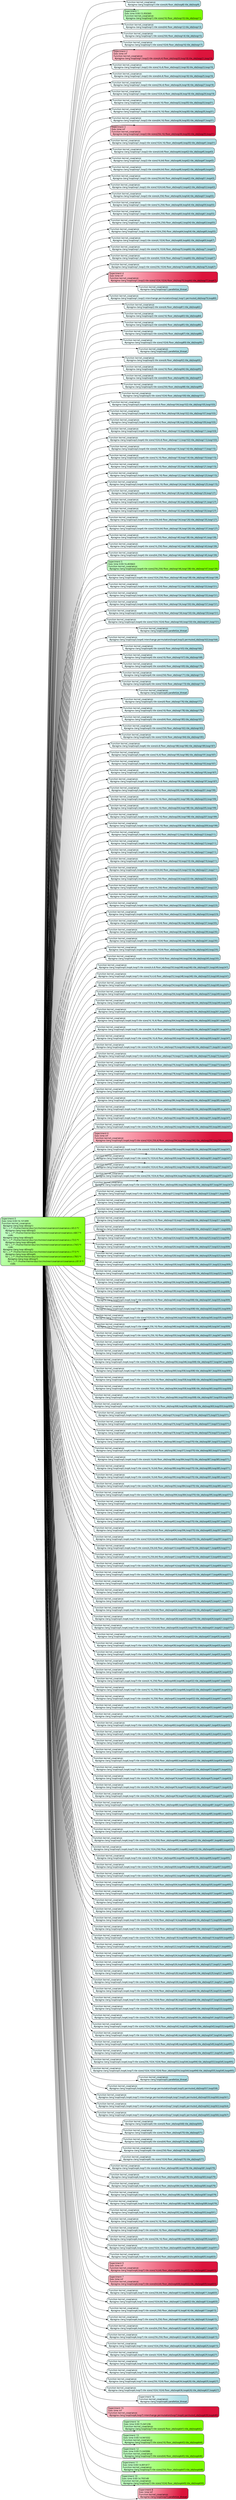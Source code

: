 digraph G {
rankdir=LR;
n140646273176528[shape=box color="grey30" penwidth=2 fillcolor="darkseagreen1:lawngreen" style="filled,rounded" gradientangle=315 fontname="Calibri Light" label="Experiment 0\lExec time 0:00:16.101499\lFunction kernel_covariance:\l  #pragma clang loop id(loop1)\l  for (...) /* //home/meinersbur/src/mctree/covariance/covariance.c:65:3 */\l      #pragma clang loop id(loop2)\l      for (...) /* //home/meinersbur/src/mctree/covariance/covariance.c:68:7 */\l          code;\l  #pragma clang loop id(loop3)\l  for (...) /* //home/meinersbur/src/mctree/covariance/covariance.c:73:3 */\l      #pragma clang loop id(loop4)\l      for (...) /* //home/meinersbur/src/mctree/covariance/covariance.c:74:5 */\l          code;\l  #pragma clang loop id(loop5)\l  for (...) /* //home/meinersbur/src/mctree/covariance/covariance.c:77:3 */\l      #pragma clang loop id(loop6)\l      for (...) /* //home/meinersbur/src/mctree/covariance/covariance.c:78:5 */\l          #pragma clang loop id(loop7)\l          for (...) /* //home/meinersbur/src/mctree/covariance/covariance.c:81:9 */\l              code;\l"];

n140646277862400[shape=box color="grey30" penwidth=2 fillcolor="azure:powderblue" style="filled,rounded" gradientangle=315 fontname="Calibri Light" label="Function kernel_covariance:\l  #pragma clang loop(loop1) tile sizes(4) floor_ids(loop8) tile_ids(loop9)\l"];
n140646273176528 -> n140646277862400;

n140646277863888[shape=box color="grey30" penwidth=2 fillcolor="darkseagreen1:lawngreen" style="filled,rounded" gradientangle=315 fontname="Calibri Light" label="Experiment 1\lExec time 0:00:15.950365\lFunction kernel_covariance:\l  #pragma clang loop(loop1) tile sizes(16) floor_ids(loop10) tile_ids(loop11)\l"];
n140646273176528 -> n140646277863888;

n140646277774496[shape=box color="grey30" penwidth=2 fillcolor="azure:powderblue" style="filled,rounded" gradientangle=315 fontname="Calibri Light" label="Function kernel_covariance:\l  #pragma clang loop(loop1) tile sizes(64) floor_ids(loop12) tile_ids(loop13)\l"];
n140646273176528 -> n140646277774496;

n140646277771520[shape=box color="grey30" penwidth=2 fillcolor="azure:powderblue" style="filled,rounded" gradientangle=315 fontname="Calibri Light" label="Function kernel_covariance:\l  #pragma clang loop(loop1) tile sizes(256) floor_ids(loop14) tile_ids(loop15)\l"];
n140646273176528 -> n140646277771520;

n140646273300320[shape=box color="grey30" penwidth=2 fillcolor="azure:powderblue" style="filled,rounded" gradientangle=315 fontname="Calibri Light" label="Function kernel_covariance:\l  #pragma clang loop(loop1) tile sizes(1024) floor_ids(loop16) tile_ids(loop17)\l"];
n140646273176528 -> n140646273300320;

n140646273299840[shape=box color="grey30" penwidth=2 fillcolor="lightpink:crimson" style="filled,rounded" gradientangle=315 fontname="Calibri Light" label="Experiment 2\lExec time inf\lFunction kernel_covariance:\l  #pragma clang loop(loop1,loop2) tile sizes(4,4) floor_ids(loop20,loop18) tile_ids(loop21,loop19)\l"];
n140646273176528 -> n140646273299840;

n140646273300848[shape=box color="grey30" penwidth=2 fillcolor="azure:powderblue" style="filled,rounded" gradientangle=315 fontname="Calibri Light" label="Function kernel_covariance:\l  #pragma clang loop(loop1,loop2) tile sizes(16,4) floor_ids(loop22,loop18) tile_ids(loop23,loop19)\l"];
n140646273176528 -> n140646273300848;

n140646273300992[shape=box color="grey30" penwidth=2 fillcolor="azure:powderblue" style="filled,rounded" gradientangle=315 fontname="Calibri Light" label="Function kernel_covariance:\l  #pragma clang loop(loop1,loop2) tile sizes(64,4) floor_ids(loop24,loop18) tile_ids(loop25,loop19)\l"];
n140646273176528 -> n140646273300992;

n140646273301232[shape=box color="grey30" penwidth=2 fillcolor="azure:powderblue" style="filled,rounded" gradientangle=315 fontname="Calibri Light" label="Function kernel_covariance:\l  #pragma clang loop(loop1,loop2) tile sizes(256,4) floor_ids(loop26,loop18) tile_ids(loop27,loop19)\l"];
n140646273176528 -> n140646273301232;

n140646273301472[shape=box color="grey30" penwidth=2 fillcolor="azure:powderblue" style="filled,rounded" gradientangle=315 fontname="Calibri Light" label="Function kernel_covariance:\l  #pragma clang loop(loop1,loop2) tile sizes(1024,4) floor_ids(loop28,loop18) tile_ids(loop29,loop19)\l"];
n140646273176528 -> n140646273301472;

n140646273301856[shape=box color="grey30" penwidth=2 fillcolor="azure:powderblue" style="filled,rounded" gradientangle=315 fontname="Calibri Light" label="Function kernel_covariance:\l  #pragma clang loop(loop1,loop2) tile sizes(4,16) floor_ids(loop32,loop30) tile_ids(loop33,loop31)\l"];
n140646273176528 -> n140646273301856;

n140646273302096[shape=box color="grey30" penwidth=2 fillcolor="azure:powderblue" style="filled,rounded" gradientangle=315 fontname="Calibri Light" label="Function kernel_covariance:\l  #pragma clang loop(loop1,loop2) tile sizes(16,16) floor_ids(loop34,loop30) tile_ids(loop35,loop31)\l"];
n140646273176528 -> n140646273302096;

n140646273302336[shape=box color="grey30" penwidth=2 fillcolor="azure:powderblue" style="filled,rounded" gradientangle=315 fontname="Calibri Light" label="Function kernel_covariance:\l  #pragma clang loop(loop1,loop2) tile sizes(64,16) floor_ids(loop36,loop30) tile_ids(loop37,loop31)\l"];
n140646273176528 -> n140646273302336;

n140646251786352[shape=box color="grey30" penwidth=2 fillcolor="lightpink:crimson" style="filled,rounded" gradientangle=315 fontname="Calibri Light" label="Experiment 3\lExec time inf\lFunction kernel_covariance:\l  #pragma clang loop(loop1,loop2) tile sizes(256,16) floor_ids(loop38,loop30) tile_ids(loop39,loop31)\l"];
n140646273176528 -> n140646251786352;

n140646251786592[shape=box color="grey30" penwidth=2 fillcolor="azure:powderblue" style="filled,rounded" gradientangle=315 fontname="Calibri Light" label="Function kernel_covariance:\l  #pragma clang loop(loop1,loop2) tile sizes(1024,16) floor_ids(loop40,loop30) tile_ids(loop41,loop31)\l"];
n140646273176528 -> n140646251786592;

n140646251786976[shape=box color="grey30" penwidth=2 fillcolor="azure:powderblue" style="filled,rounded" gradientangle=315 fontname="Calibri Light" label="Function kernel_covariance:\l  #pragma clang loop(loop1,loop2) tile sizes(4,64) floor_ids(loop44,loop42) tile_ids(loop45,loop43)\l"];
n140646273176528 -> n140646251786976;

n140646251787216[shape=box color="grey30" penwidth=2 fillcolor="azure:powderblue" style="filled,rounded" gradientangle=315 fontname="Calibri Light" label="Function kernel_covariance:\l  #pragma clang loop(loop1,loop2) tile sizes(16,64) floor_ids(loop46,loop42) tile_ids(loop47,loop43)\l"];
n140646273176528 -> n140646251787216;

n140646251787456[shape=box color="grey30" penwidth=2 fillcolor="azure:powderblue" style="filled,rounded" gradientangle=315 fontname="Calibri Light" label="Function kernel_covariance:\l  #pragma clang loop(loop1,loop2) tile sizes(64,64) floor_ids(loop48,loop42) tile_ids(loop49,loop43)\l"];
n140646273176528 -> n140646251787456;

n140646251787696[shape=box color="grey30" penwidth=2 fillcolor="azure:powderblue" style="filled,rounded" gradientangle=315 fontname="Calibri Light" label="Function kernel_covariance:\l  #pragma clang loop(loop1,loop2) tile sizes(256,64) floor_ids(loop50,loop42) tile_ids(loop51,loop43)\l"];
n140646273176528 -> n140646251787696;

n140646251787936[shape=box color="grey30" penwidth=2 fillcolor="azure:powderblue" style="filled,rounded" gradientangle=315 fontname="Calibri Light" label="Function kernel_covariance:\l  #pragma clang loop(loop1,loop2) tile sizes(1024,64) floor_ids(loop52,loop42) tile_ids(loop53,loop43)\l"];
n140646273176528 -> n140646251787936;

n140646251788320[shape=box color="grey30" penwidth=2 fillcolor="azure:powderblue" style="filled,rounded" gradientangle=315 fontname="Calibri Light" label="Function kernel_covariance:\l  #pragma clang loop(loop1,loop2) tile sizes(4,256) floor_ids(loop56,loop54) tile_ids(loop57,loop55)\l"];
n140646273176528 -> n140646251788320;

n140646251788560[shape=box color="grey30" penwidth=2 fillcolor="azure:powderblue" style="filled,rounded" gradientangle=315 fontname="Calibri Light" label="Function kernel_covariance:\l  #pragma clang loop(loop1,loop2) tile sizes(16,256) floor_ids(loop58,loop54) tile_ids(loop59,loop55)\l"];
n140646273176528 -> n140646251788560;

n140646251788800[shape=box color="grey30" penwidth=2 fillcolor="azure:powderblue" style="filled,rounded" gradientangle=315 fontname="Calibri Light" label="Function kernel_covariance:\l  #pragma clang loop(loop1,loop2) tile sizes(64,256) floor_ids(loop60,loop54) tile_ids(loop61,loop55)\l"];
n140646273176528 -> n140646251788800;

n140646251789040[shape=box color="grey30" penwidth=2 fillcolor="azure:powderblue" style="filled,rounded" gradientangle=315 fontname="Calibri Light" label="Function kernel_covariance:\l  #pragma clang loop(loop1,loop2) tile sizes(256,256) floor_ids(loop62,loop54) tile_ids(loop63,loop55)\l"];
n140646273176528 -> n140646251789040;

n140646251789280[shape=box color="grey30" penwidth=2 fillcolor="azure:powderblue" style="filled,rounded" gradientangle=315 fontname="Calibri Light" label="Function kernel_covariance:\l  #pragma clang loop(loop1,loop2) tile sizes(1024,256) floor_ids(loop64,loop54) tile_ids(loop65,loop55)\l"];
n140646273176528 -> n140646251789280;

n140646251789664[shape=box color="grey30" penwidth=2 fillcolor="azure:powderblue" style="filled,rounded" gradientangle=315 fontname="Calibri Light" label="Function kernel_covariance:\l  #pragma clang loop(loop1,loop2) tile sizes(4,1024) floor_ids(loop68,loop66) tile_ids(loop69,loop67)\l"];
n140646273176528 -> n140646251789664;

n140646251789904[shape=box color="grey30" penwidth=2 fillcolor="azure:powderblue" style="filled,rounded" gradientangle=315 fontname="Calibri Light" label="Function kernel_covariance:\l  #pragma clang loop(loop1,loop2) tile sizes(16,1024) floor_ids(loop70,loop66) tile_ids(loop71,loop67)\l"];
n140646273176528 -> n140646251789904;

n140646251790144[shape=box color="grey30" penwidth=2 fillcolor="azure:powderblue" style="filled,rounded" gradientangle=315 fontname="Calibri Light" label="Function kernel_covariance:\l  #pragma clang loop(loop1,loop2) tile sizes(64,1024) floor_ids(loop72,loop66) tile_ids(loop73,loop67)\l"];
n140646273176528 -> n140646251790144;

n140646251819120[shape=box color="grey30" penwidth=2 fillcolor="azure:powderblue" style="filled,rounded" gradientangle=315 fontname="Calibri Light" label="Function kernel_covariance:\l  #pragma clang loop(loop1,loop2) tile sizes(256,1024) floor_ids(loop74,loop66) tile_ids(loop75,loop67)\l"];
n140646273176528 -> n140646251819120;

n140646251819360[shape=box color="grey30" penwidth=2 fillcolor="lightpink:crimson" style="filled,rounded" gradientangle=315 fontname="Calibri Light" label="Experiment 4\lExec time inf\lFunction kernel_covariance:\l  #pragma clang loop(loop1,loop2) tile sizes(1024,1024) floor_ids(loop76,loop66) tile_ids(loop77,loop67)\l"];
n140646273176528 -> n140646251819360;

n140646251819504[shape=box color="grey30" penwidth=2 fillcolor="azure:powderblue" style="filled,rounded" gradientangle=315 fontname="Calibri Light" label="Function kernel_covariance:\l  #pragma clang loop(loop1) parallelize_thread\l"];
n140646273176528 -> n140646251819504;

n140646251819840[shape=box color="grey30" penwidth=2 fillcolor="azure:powderblue" style="filled,rounded" gradientangle=315 fontname="Calibri Light" label="Function kernel_covariance:\l  #pragma clang loop(loop1,loop2) interchange permutation(loop2,loop1) permuted_ids(loop79,loop80)\l"];
n140646273176528 -> n140646251819840;

n140646251820224[shape=box color="grey30" penwidth=2 fillcolor="azure:powderblue" style="filled,rounded" gradientangle=315 fontname="Calibri Light" label="Function kernel_covariance:\l  #pragma clang loop(loop2) tile sizes(4) floor_ids(loop81) tile_ids(loop82)\l"];
n140646273176528 -> n140646251820224;

n140646251820560[shape=box color="grey30" penwidth=2 fillcolor="azure:powderblue" style="filled,rounded" gradientangle=315 fontname="Calibri Light" label="Function kernel_covariance:\l  #pragma clang loop(loop2) tile sizes(16) floor_ids(loop83) tile_ids(loop84)\l"];
n140646273176528 -> n140646251820560;

n140646251820896[shape=box color="grey30" penwidth=2 fillcolor="azure:powderblue" style="filled,rounded" gradientangle=315 fontname="Calibri Light" label="Function kernel_covariance:\l  #pragma clang loop(loop2) tile sizes(64) floor_ids(loop85) tile_ids(loop86)\l"];
n140646273176528 -> n140646251820896;

n140646251821232[shape=box color="grey30" penwidth=2 fillcolor="azure:powderblue" style="filled,rounded" gradientangle=315 fontname="Calibri Light" label="Function kernel_covariance:\l  #pragma clang loop(loop2) tile sizes(256) floor_ids(loop87) tile_ids(loop88)\l"];
n140646273176528 -> n140646251821232;

n140646251821568[shape=box color="grey30" penwidth=2 fillcolor="azure:powderblue" style="filled,rounded" gradientangle=315 fontname="Calibri Light" label="Function kernel_covariance:\l  #pragma clang loop(loop2) tile sizes(1024) floor_ids(loop89) tile_ids(loop90)\l"];
n140646273176528 -> n140646251821568;

n140646251821808[shape=box color="grey30" penwidth=2 fillcolor="azure:powderblue" style="filled,rounded" gradientangle=315 fontname="Calibri Light" label="Function kernel_covariance:\l  #pragma clang loop(loop2) parallelize_thread\l"];
n140646273176528 -> n140646251821808;

n140646251822096[shape=box color="grey30" penwidth=2 fillcolor="azure:powderblue" style="filled,rounded" gradientangle=315 fontname="Calibri Light" label="Function kernel_covariance:\l  #pragma clang loop(loop3) tile sizes(4) floor_ids(loop92) tile_ids(loop93)\l"];
n140646273176528 -> n140646251822096;

n140646251822384[shape=box color="grey30" penwidth=2 fillcolor="azure:powderblue" style="filled,rounded" gradientangle=315 fontname="Calibri Light" label="Function kernel_covariance:\l  #pragma clang loop(loop3) tile sizes(16) floor_ids(loop94) tile_ids(loop95)\l"];
n140646273176528 -> n140646251822384;

n140646251822672[shape=box color="grey30" penwidth=2 fillcolor="azure:powderblue" style="filled,rounded" gradientangle=315 fontname="Calibri Light" label="Function kernel_covariance:\l  #pragma clang loop(loop3) tile sizes(64) floor_ids(loop96) tile_ids(loop97)\l"];
n140646273176528 -> n140646251822672;

n140646251822960[shape=box color="grey30" penwidth=2 fillcolor="azure:powderblue" style="filled,rounded" gradientangle=315 fontname="Calibri Light" label="Function kernel_covariance:\l  #pragma clang loop(loop3) tile sizes(256) floor_ids(loop98) tile_ids(loop99)\l"];
n140646273176528 -> n140646251822960;

n140646251856080[shape=box color="grey30" penwidth=2 fillcolor="azure:powderblue" style="filled,rounded" gradientangle=315 fontname="Calibri Light" label="Function kernel_covariance:\l  #pragma clang loop(loop3) tile sizes(1024) floor_ids(loop100) tile_ids(loop101)\l"];
n140646273176528 -> n140646251856080;

n140646251856512[shape=box color="grey30" penwidth=2 fillcolor="azure:powderblue" style="filled,rounded" gradientangle=315 fontname="Calibri Light" label="Function kernel_covariance:\l  #pragma clang loop(loop3,loop4) tile sizes(4,4) floor_ids(loop104,loop102) tile_ids(loop105,loop103)\l"];
n140646273176528 -> n140646251856512;

n140646251856752[shape=box color="grey30" penwidth=2 fillcolor="azure:powderblue" style="filled,rounded" gradientangle=315 fontname="Calibri Light" label="Function kernel_covariance:\l  #pragma clang loop(loop3,loop4) tile sizes(16,4) floor_ids(loop106,loop102) tile_ids(loop107,loop103)\l"];
n140646273176528 -> n140646251856752;

n140646251856992[shape=box color="grey30" penwidth=2 fillcolor="azure:powderblue" style="filled,rounded" gradientangle=315 fontname="Calibri Light" label="Function kernel_covariance:\l  #pragma clang loop(loop3,loop4) tile sizes(64,4) floor_ids(loop108,loop102) tile_ids(loop109,loop103)\l"];
n140646273176528 -> n140646251856992;

n140646251857232[shape=box color="grey30" penwidth=2 fillcolor="azure:powderblue" style="filled,rounded" gradientangle=315 fontname="Calibri Light" label="Function kernel_covariance:\l  #pragma clang loop(loop3,loop4) tile sizes(256,4) floor_ids(loop110,loop102) tile_ids(loop111,loop103)\l"];
n140646273176528 -> n140646251857232;

n140646251857472[shape=box color="grey30" penwidth=2 fillcolor="azure:powderblue" style="filled,rounded" gradientangle=315 fontname="Calibri Light" label="Function kernel_covariance:\l  #pragma clang loop(loop3,loop4) tile sizes(1024,4) floor_ids(loop112,loop102) tile_ids(loop113,loop103)\l"];
n140646273176528 -> n140646251857472;

n140646251857856[shape=box color="grey30" penwidth=2 fillcolor="azure:powderblue" style="filled,rounded" gradientangle=315 fontname="Calibri Light" label="Function kernel_covariance:\l  #pragma clang loop(loop3,loop4) tile sizes(4,16) floor_ids(loop116,loop114) tile_ids(loop117,loop115)\l"];
n140646273176528 -> n140646251857856;

n140646251858096[shape=box color="grey30" penwidth=2 fillcolor="azure:powderblue" style="filled,rounded" gradientangle=315 fontname="Calibri Light" label="Function kernel_covariance:\l  #pragma clang loop(loop3,loop4) tile sizes(16,16) floor_ids(loop118,loop114) tile_ids(loop119,loop115)\l"];
n140646273176528 -> n140646251858096;

n140646251858336[shape=box color="grey30" penwidth=2 fillcolor="azure:powderblue" style="filled,rounded" gradientangle=315 fontname="Calibri Light" label="Function kernel_covariance:\l  #pragma clang loop(loop3,loop4) tile sizes(64,16) floor_ids(loop120,loop114) tile_ids(loop121,loop115)\l"];
n140646273176528 -> n140646251858336;

n140646251858576[shape=box color="grey30" penwidth=2 fillcolor="azure:powderblue" style="filled,rounded" gradientangle=315 fontname="Calibri Light" label="Function kernel_covariance:\l  #pragma clang loop(loop3,loop4) tile sizes(256,16) floor_ids(loop122,loop114) tile_ids(loop123,loop115)\l"];
n140646273176528 -> n140646251858576;

n140646251858816[shape=box color="grey30" penwidth=2 fillcolor="azure:powderblue" style="filled,rounded" gradientangle=315 fontname="Calibri Light" label="Function kernel_covariance:\l  #pragma clang loop(loop3,loop4) tile sizes(1024,16) floor_ids(loop124,loop114) tile_ids(loop125,loop115)\l"];
n140646273176528 -> n140646251858816;

n140646251859200[shape=box color="grey30" penwidth=2 fillcolor="azure:powderblue" style="filled,rounded" gradientangle=315 fontname="Calibri Light" label="Function kernel_covariance:\l  #pragma clang loop(loop3,loop4) tile sizes(4,64) floor_ids(loop128,loop126) tile_ids(loop129,loop127)\l"];
n140646273176528 -> n140646251859200;

n140646251859440[shape=box color="grey30" penwidth=2 fillcolor="azure:powderblue" style="filled,rounded" gradientangle=315 fontname="Calibri Light" label="Function kernel_covariance:\l  #pragma clang loop(loop3,loop4) tile sizes(16,64) floor_ids(loop130,loop126) tile_ids(loop131,loop127)\l"];
n140646273176528 -> n140646251859440;

n140646251859680[shape=box color="grey30" penwidth=2 fillcolor="azure:powderblue" style="filled,rounded" gradientangle=315 fontname="Calibri Light" label="Function kernel_covariance:\l  #pragma clang loop(loop3,loop4) tile sizes(64,64) floor_ids(loop132,loop126) tile_ids(loop133,loop127)\l"];
n140646273176528 -> n140646251859680;

n140646251859920[shape=box color="grey30" penwidth=2 fillcolor="azure:powderblue" style="filled,rounded" gradientangle=315 fontname="Calibri Light" label="Function kernel_covariance:\l  #pragma clang loop(loop3,loop4) tile sizes(256,64) floor_ids(loop134,loop126) tile_ids(loop135,loop127)\l"];
n140646273176528 -> n140646251859920;

n140646251880704[shape=box color="grey30" penwidth=2 fillcolor="azure:powderblue" style="filled,rounded" gradientangle=315 fontname="Calibri Light" label="Function kernel_covariance:\l  #pragma clang loop(loop3,loop4) tile sizes(1024,64) floor_ids(loop136,loop126) tile_ids(loop137,loop127)\l"];
n140646273176528 -> n140646251880704;

n140646251881088[shape=box color="grey30" penwidth=2 fillcolor="azure:powderblue" style="filled,rounded" gradientangle=315 fontname="Calibri Light" label="Function kernel_covariance:\l  #pragma clang loop(loop3,loop4) tile sizes(4,256) floor_ids(loop140,loop138) tile_ids(loop141,loop139)\l"];
n140646273176528 -> n140646251881088;

n140646251881328[shape=box color="grey30" penwidth=2 fillcolor="azure:powderblue" style="filled,rounded" gradientangle=315 fontname="Calibri Light" label="Function kernel_covariance:\l  #pragma clang loop(loop3,loop4) tile sizes(16,256) floor_ids(loop142,loop138) tile_ids(loop143,loop139)\l"];
n140646273176528 -> n140646251881328;

n140646251881568[shape=box color="grey30" penwidth=2 fillcolor="azure:powderblue" style="filled,rounded" gradientangle=315 fontname="Calibri Light" label="Function kernel_covariance:\l  #pragma clang loop(loop3,loop4) tile sizes(64,256) floor_ids(loop144,loop138) tile_ids(loop145,loop139)\l"];
n140646273176528 -> n140646251881568;

n140646251881808[shape=box color="grey30" penwidth=2 fillcolor="darkseagreen1:lawngreen" style="filled,rounded" gradientangle=315 fontname="Calibri Light" label="Experiment 5\lExec time 0:00:16.403663\lFunction kernel_covariance:\l  #pragma clang loop(loop3,loop4) tile sizes(256,256) floor_ids(loop146,loop138) tile_ids(loop147,loop139)\l"];
n140646273176528 -> n140646251881808;

n140646251882048[shape=box color="grey30" penwidth=2 fillcolor="azure:powderblue" style="filled,rounded" gradientangle=315 fontname="Calibri Light" label="Function kernel_covariance:\l  #pragma clang loop(loop3,loop4) tile sizes(1024,256) floor_ids(loop148,loop138) tile_ids(loop149,loop139)\l"];
n140646273176528 -> n140646251882048;

n140646251882432[shape=box color="grey30" penwidth=2 fillcolor="azure:powderblue" style="filled,rounded" gradientangle=315 fontname="Calibri Light" label="Function kernel_covariance:\l  #pragma clang loop(loop3,loop4) tile sizes(4,1024) floor_ids(loop152,loop150) tile_ids(loop153,loop151)\l"];
n140646273176528 -> n140646251882432;

n140646251882672[shape=box color="grey30" penwidth=2 fillcolor="azure:powderblue" style="filled,rounded" gradientangle=315 fontname="Calibri Light" label="Function kernel_covariance:\l  #pragma clang loop(loop3,loop4) tile sizes(16,1024) floor_ids(loop154,loop150) tile_ids(loop155,loop151)\l"];
n140646273176528 -> n140646251882672;

n140646251882912[shape=box color="grey30" penwidth=2 fillcolor="azure:powderblue" style="filled,rounded" gradientangle=315 fontname="Calibri Light" label="Function kernel_covariance:\l  #pragma clang loop(loop3,loop4) tile sizes(64,1024) floor_ids(loop156,loop150) tile_ids(loop157,loop151)\l"];
n140646273176528 -> n140646251882912;

n140646251883152[shape=box color="grey30" penwidth=2 fillcolor="azure:powderblue" style="filled,rounded" gradientangle=315 fontname="Calibri Light" label="Function kernel_covariance:\l  #pragma clang loop(loop3,loop4) tile sizes(256,1024) floor_ids(loop158,loop150) tile_ids(loop159,loop151)\l"];
n140646273176528 -> n140646251883152;

n140646251883392[shape=box color="grey30" penwidth=2 fillcolor="azure:powderblue" style="filled,rounded" gradientangle=315 fontname="Calibri Light" label="Function kernel_covariance:\l  #pragma clang loop(loop3,loop4) tile sizes(1024,1024) floor_ids(loop160,loop150) tile_ids(loop161,loop151)\l"];
n140646273176528 -> n140646251883392;

n140646251883536[shape=box color="grey30" penwidth=2 fillcolor="azure:powderblue" style="filled,rounded" gradientangle=315 fontname="Calibri Light" label="Function kernel_covariance:\l  #pragma clang loop(loop3) parallelize_thread\l"];
n140646273176528 -> n140646251883536;

n140646251883872[shape=box color="grey30" penwidth=2 fillcolor="azure:powderblue" style="filled,rounded" gradientangle=315 fontname="Calibri Light" label="Function kernel_covariance:\l  #pragma clang loop(loop3,loop4) interchange permutation(loop4,loop3) permuted_ids(loop163,loop164)\l"];
n140646273176528 -> n140646251883872;

n140646251884256[shape=box color="grey30" penwidth=2 fillcolor="azure:powderblue" style="filled,rounded" gradientangle=315 fontname="Calibri Light" label="Function kernel_covariance:\l  #pragma clang loop(loop4) tile sizes(4) floor_ids(loop165) tile_ids(loop166)\l"];
n140646273176528 -> n140646251884256;

n140646251913328[shape=box color="grey30" penwidth=2 fillcolor="azure:powderblue" style="filled,rounded" gradientangle=315 fontname="Calibri Light" label="Function kernel_covariance:\l  #pragma clang loop(loop4) tile sizes(16) floor_ids(loop167) tile_ids(loop168)\l"];
n140646273176528 -> n140646251913328;

n140646251913664[shape=box color="grey30" penwidth=2 fillcolor="azure:powderblue" style="filled,rounded" gradientangle=315 fontname="Calibri Light" label="Function kernel_covariance:\l  #pragma clang loop(loop4) tile sizes(64) floor_ids(loop169) tile_ids(loop170)\l"];
n140646273176528 -> n140646251913664;

n140646251914000[shape=box color="grey30" penwidth=2 fillcolor="azure:powderblue" style="filled,rounded" gradientangle=315 fontname="Calibri Light" label="Function kernel_covariance:\l  #pragma clang loop(loop4) tile sizes(256) floor_ids(loop171) tile_ids(loop172)\l"];
n140646273176528 -> n140646251914000;

n140646251914336[shape=box color="grey30" penwidth=2 fillcolor="azure:powderblue" style="filled,rounded" gradientangle=315 fontname="Calibri Light" label="Function kernel_covariance:\l  #pragma clang loop(loop4) tile sizes(1024) floor_ids(loop173) tile_ids(loop174)\l"];
n140646273176528 -> n140646251914336;

n140646251914576[shape=box color="grey30" penwidth=2 fillcolor="azure:powderblue" style="filled,rounded" gradientangle=315 fontname="Calibri Light" label="Function kernel_covariance:\l  #pragma clang loop(loop4) parallelize_thread\l"];
n140646273176528 -> n140646251914576;

n140646251914864[shape=box color="grey30" penwidth=2 fillcolor="azure:powderblue" style="filled,rounded" gradientangle=315 fontname="Calibri Light" label="Function kernel_covariance:\l  #pragma clang loop(loop5) tile sizes(4) floor_ids(loop176) tile_ids(loop177)\l"];
n140646273176528 -> n140646251914864;

n140646251915152[shape=box color="grey30" penwidth=2 fillcolor="azure:powderblue" style="filled,rounded" gradientangle=315 fontname="Calibri Light" label="Function kernel_covariance:\l  #pragma clang loop(loop5) tile sizes(16) floor_ids(loop178) tile_ids(loop179)\l"];
n140646273176528 -> n140646251915152;

n140646251915440[shape=box color="grey30" penwidth=2 fillcolor="azure:powderblue" style="filled,rounded" gradientangle=315 fontname="Calibri Light" label="Function kernel_covariance:\l  #pragma clang loop(loop5) tile sizes(64) floor_ids(loop180) tile_ids(loop181)\l"];
n140646273176528 -> n140646251915440;

n140646251915728[shape=box color="grey30" penwidth=2 fillcolor="azure:powderblue" style="filled,rounded" gradientangle=315 fontname="Calibri Light" label="Function kernel_covariance:\l  #pragma clang loop(loop5) tile sizes(256) floor_ids(loop182) tile_ids(loop183)\l"];
n140646273176528 -> n140646251915728;

n140646251916016[shape=box color="grey30" penwidth=2 fillcolor="azure:powderblue" style="filled,rounded" gradientangle=315 fontname="Calibri Light" label="Function kernel_covariance:\l  #pragma clang loop(loop5) tile sizes(1024) floor_ids(loop184) tile_ids(loop185)\l"];
n140646273176528 -> n140646251916016;

n140646251916448[shape=box color="grey30" penwidth=2 fillcolor="azure:powderblue" style="filled,rounded" gradientangle=315 fontname="Calibri Light" label="Function kernel_covariance:\l  #pragma clang loop(loop5,loop6) tile sizes(4,4) floor_ids(loop188,loop186) tile_ids(loop189,loop187)\l"];
n140646273176528 -> n140646251916448;

n140646251916688[shape=box color="grey30" penwidth=2 fillcolor="azure:powderblue" style="filled,rounded" gradientangle=315 fontname="Calibri Light" label="Function kernel_covariance:\l  #pragma clang loop(loop5,loop6) tile sizes(16,4) floor_ids(loop190,loop186) tile_ids(loop191,loop187)\l"];
n140646273176528 -> n140646251916688;

n140646251916928[shape=box color="grey30" penwidth=2 fillcolor="azure:powderblue" style="filled,rounded" gradientangle=315 fontname="Calibri Light" label="Function kernel_covariance:\l  #pragma clang loop(loop5,loop6) tile sizes(64,4) floor_ids(loop192,loop186) tile_ids(loop193,loop187)\l"];
n140646273176528 -> n140646251916928;

n140646251917168[shape=box color="grey30" penwidth=2 fillcolor="azure:powderblue" style="filled,rounded" gradientangle=315 fontname="Calibri Light" label="Function kernel_covariance:\l  #pragma clang loop(loop5,loop6) tile sizes(256,4) floor_ids(loop194,loop186) tile_ids(loop195,loop187)\l"];
n140646273176528 -> n140646251917168;

n140646251946144[shape=box color="grey30" penwidth=2 fillcolor="azure:powderblue" style="filled,rounded" gradientangle=315 fontname="Calibri Light" label="Function kernel_covariance:\l  #pragma clang loop(loop5,loop6) tile sizes(1024,4) floor_ids(loop196,loop186) tile_ids(loop197,loop187)\l"];
n140646273176528 -> n140646251946144;

n140646251946528[shape=box color="grey30" penwidth=2 fillcolor="azure:powderblue" style="filled,rounded" gradientangle=315 fontname="Calibri Light" label="Function kernel_covariance:\l  #pragma clang loop(loop5,loop6) tile sizes(4,16) floor_ids(loop200,loop198) tile_ids(loop201,loop199)\l"];
n140646273176528 -> n140646251946528;

n140646251946768[shape=box color="grey30" penwidth=2 fillcolor="azure:powderblue" style="filled,rounded" gradientangle=315 fontname="Calibri Light" label="Function kernel_covariance:\l  #pragma clang loop(loop5,loop6) tile sizes(16,16) floor_ids(loop202,loop198) tile_ids(loop203,loop199)\l"];
n140646273176528 -> n140646251946768;

n140646251947008[shape=box color="grey30" penwidth=2 fillcolor="azure:powderblue" style="filled,rounded" gradientangle=315 fontname="Calibri Light" label="Function kernel_covariance:\l  #pragma clang loop(loop5,loop6) tile sizes(64,16) floor_ids(loop204,loop198) tile_ids(loop205,loop199)\l"];
n140646273176528 -> n140646251947008;

n140646251947248[shape=box color="grey30" penwidth=2 fillcolor="azure:powderblue" style="filled,rounded" gradientangle=315 fontname="Calibri Light" label="Function kernel_covariance:\l  #pragma clang loop(loop5,loop6) tile sizes(256,16) floor_ids(loop206,loop198) tile_ids(loop207,loop199)\l"];
n140646273176528 -> n140646251947248;

n140646251947488[shape=box color="grey30" penwidth=2 fillcolor="azure:powderblue" style="filled,rounded" gradientangle=315 fontname="Calibri Light" label="Function kernel_covariance:\l  #pragma clang loop(loop5,loop6) tile sizes(1024,16) floor_ids(loop208,loop198) tile_ids(loop209,loop199)\l"];
n140646273176528 -> n140646251947488;

n140646251947872[shape=box color="grey30" penwidth=2 fillcolor="azure:powderblue" style="filled,rounded" gradientangle=315 fontname="Calibri Light" label="Function kernel_covariance:\l  #pragma clang loop(loop5,loop6) tile sizes(4,64) floor_ids(loop212,loop210) tile_ids(loop213,loop211)\l"];
n140646273176528 -> n140646251947872;

n140646251948112[shape=box color="grey30" penwidth=2 fillcolor="azure:powderblue" style="filled,rounded" gradientangle=315 fontname="Calibri Light" label="Function kernel_covariance:\l  #pragma clang loop(loop5,loop6) tile sizes(16,64) floor_ids(loop214,loop210) tile_ids(loop215,loop211)\l"];
n140646273176528 -> n140646251948112;

n140646251948352[shape=box color="grey30" penwidth=2 fillcolor="azure:powderblue" style="filled,rounded" gradientangle=315 fontname="Calibri Light" label="Function kernel_covariance:\l  #pragma clang loop(loop5,loop6) tile sizes(64,64) floor_ids(loop216,loop210) tile_ids(loop217,loop211)\l"];
n140646273176528 -> n140646251948352;

n140646251948592[shape=box color="grey30" penwidth=2 fillcolor="azure:powderblue" style="filled,rounded" gradientangle=315 fontname="Calibri Light" label="Function kernel_covariance:\l  #pragma clang loop(loop5,loop6) tile sizes(256,64) floor_ids(loop218,loop210) tile_ids(loop219,loop211)\l"];
n140646273176528 -> n140646251948592;

n140646251948832[shape=box color="grey30" penwidth=2 fillcolor="azure:powderblue" style="filled,rounded" gradientangle=315 fontname="Calibri Light" label="Function kernel_covariance:\l  #pragma clang loop(loop5,loop6) tile sizes(1024,64) floor_ids(loop220,loop210) tile_ids(loop221,loop211)\l"];
n140646273176528 -> n140646251948832;

n140646251949216[shape=box color="grey30" penwidth=2 fillcolor="azure:powderblue" style="filled,rounded" gradientangle=315 fontname="Calibri Light" label="Function kernel_covariance:\l  #pragma clang loop(loop5,loop6) tile sizes(4,256) floor_ids(loop224,loop222) tile_ids(loop225,loop223)\l"];
n140646273176528 -> n140646251949216;

n140646251949456[shape=box color="grey30" penwidth=2 fillcolor="azure:powderblue" style="filled,rounded" gradientangle=315 fontname="Calibri Light" label="Function kernel_covariance:\l  #pragma clang loop(loop5,loop6) tile sizes(16,256) floor_ids(loop226,loop222) tile_ids(loop227,loop223)\l"];
n140646273176528 -> n140646251949456;

n140646251949696[shape=box color="grey30" penwidth=2 fillcolor="azure:powderblue" style="filled,rounded" gradientangle=315 fontname="Calibri Light" label="Function kernel_covariance:\l  #pragma clang loop(loop5,loop6) tile sizes(64,256) floor_ids(loop228,loop222) tile_ids(loop229,loop223)\l"];
n140646273176528 -> n140646251949696;

n140646251949936[shape=box color="grey30" penwidth=2 fillcolor="azure:powderblue" style="filled,rounded" gradientangle=315 fontname="Calibri Light" label="Function kernel_covariance:\l  #pragma clang loop(loop5,loop6) tile sizes(256,256) floor_ids(loop230,loop222) tile_ids(loop231,loop223)\l"];
n140646273176528 -> n140646251949936;

n140646251974816[shape=box color="grey30" penwidth=2 fillcolor="azure:powderblue" style="filled,rounded" gradientangle=315 fontname="Calibri Light" label="Function kernel_covariance:\l  #pragma clang loop(loop5,loop6) tile sizes(1024,256) floor_ids(loop232,loop222) tile_ids(loop233,loop223)\l"];
n140646273176528 -> n140646251974816;

n140646251975200[shape=box color="grey30" penwidth=2 fillcolor="azure:powderblue" style="filled,rounded" gradientangle=315 fontname="Calibri Light" label="Function kernel_covariance:\l  #pragma clang loop(loop5,loop6) tile sizes(4,1024) floor_ids(loop236,loop234) tile_ids(loop237,loop235)\l"];
n140646273176528 -> n140646251975200;

n140646251975440[shape=box color="grey30" penwidth=2 fillcolor="azure:powderblue" style="filled,rounded" gradientangle=315 fontname="Calibri Light" label="Function kernel_covariance:\l  #pragma clang loop(loop5,loop6) tile sizes(16,1024) floor_ids(loop238,loop234) tile_ids(loop239,loop235)\l"];
n140646273176528 -> n140646251975440;

n140646251975680[shape=box color="grey30" penwidth=2 fillcolor="azure:powderblue" style="filled,rounded" gradientangle=315 fontname="Calibri Light" label="Function kernel_covariance:\l  #pragma clang loop(loop5,loop6) tile sizes(64,1024) floor_ids(loop240,loop234) tile_ids(loop241,loop235)\l"];
n140646273176528 -> n140646251975680;

n140646251975920[shape=box color="grey30" penwidth=2 fillcolor="azure:powderblue" style="filled,rounded" gradientangle=315 fontname="Calibri Light" label="Function kernel_covariance:\l  #pragma clang loop(loop5,loop6) tile sizes(256,1024) floor_ids(loop242,loop234) tile_ids(loop243,loop235)\l"];
n140646273176528 -> n140646251975920;

n140646251976160[shape=box color="grey30" penwidth=2 fillcolor="azure:powderblue" style="filled,rounded" gradientangle=315 fontname="Calibri Light" label="Function kernel_covariance:\l  #pragma clang loop(loop5,loop6) tile sizes(1024,1024) floor_ids(loop244,loop234) tile_ids(loop245,loop235)\l"];
n140646273176528 -> n140646251976160;

n140646251976688[shape=box color="grey30" penwidth=2 fillcolor="azure:powderblue" style="filled,rounded" gradientangle=315 fontname="Calibri Light" label="Function kernel_covariance:\l  #pragma clang loop(loop5,loop6,loop7) tile sizes(4,4,4) floor_ids(loop250,loop248,loop246) tile_ids(loop251,loop249,loop247)\l"];
n140646273176528 -> n140646251976688;

n140646251976928[shape=box color="grey30" penwidth=2 fillcolor="azure:powderblue" style="filled,rounded" gradientangle=315 fontname="Calibri Light" label="Function kernel_covariance:\l  #pragma clang loop(loop5,loop6,loop7) tile sizes(16,4,4) floor_ids(loop252,loop248,loop246) tile_ids(loop253,loop249,loop247)\l"];
n140646273176528 -> n140646251976928;

n140646251977168[shape=box color="grey30" penwidth=2 fillcolor="azure:powderblue" style="filled,rounded" gradientangle=315 fontname="Calibri Light" label="Function kernel_covariance:\l  #pragma clang loop(loop5,loop6,loop7) tile sizes(64,4,4) floor_ids(loop254,loop248,loop246) tile_ids(loop255,loop249,loop247)\l"];
n140646273176528 -> n140646251977168;

n140646251977408[shape=box color="grey30" penwidth=2 fillcolor="azure:powderblue" style="filled,rounded" gradientangle=315 fontname="Calibri Light" label="Function kernel_covariance:\l  #pragma clang loop(loop5,loop6,loop7) tile sizes(256,4,4) floor_ids(loop256,loop248,loop246) tile_ids(loop257,loop249,loop247)\l"];
n140646273176528 -> n140646251977408;

n140646251977648[shape=box color="grey30" penwidth=2 fillcolor="azure:powderblue" style="filled,rounded" gradientangle=315 fontname="Calibri Light" label="Function kernel_covariance:\l  #pragma clang loop(loop5,loop6,loop7) tile sizes(1024,4,4) floor_ids(loop258,loop248,loop246) tile_ids(loop259,loop249,loop247)\l"];
n140646273176528 -> n140646251977648;

n140646251977936[shape=box color="grey30" penwidth=2 fillcolor="azure:powderblue" style="filled,rounded" gradientangle=315 fontname="Calibri Light" label="Function kernel_covariance:\l  #pragma clang loop(loop5,loop6,loop7) tile sizes(4,16,4) floor_ids(loop262,loop260,loop246) tile_ids(loop263,loop261,loop247)\l"];
n140646273176528 -> n140646251977936;

n140646251978176[shape=box color="grey30" penwidth=2 fillcolor="azure:powderblue" style="filled,rounded" gradientangle=315 fontname="Calibri Light" label="Function kernel_covariance:\l  #pragma clang loop(loop5,loop6,loop7) tile sizes(16,16,4) floor_ids(loop264,loop260,loop246) tile_ids(loop265,loop261,loop247)\l"];
n140646273176528 -> n140646251978176;

n140646251978416[shape=box color="grey30" penwidth=2 fillcolor="azure:powderblue" style="filled,rounded" gradientangle=315 fontname="Calibri Light" label="Function kernel_covariance:\l  #pragma clang loop(loop5,loop6,loop7) tile sizes(64,16,4) floor_ids(loop266,loop260,loop246) tile_ids(loop267,loop261,loop247)\l"];
n140646273176528 -> n140646251978416;

n140646251978656[shape=box color="grey30" penwidth=2 fillcolor="azure:powderblue" style="filled,rounded" gradientangle=315 fontname="Calibri Light" label="Function kernel_covariance:\l  #pragma clang loop(loop5,loop6,loop7) tile sizes(256,16,4) floor_ids(loop268,loop260,loop246) tile_ids(loop269,loop261,loop247)\l"];
n140646273176528 -> n140646251978656;

n140646252007632[shape=box color="grey30" penwidth=2 fillcolor="azure:powderblue" style="filled,rounded" gradientangle=315 fontname="Calibri Light" label="Function kernel_covariance:\l  #pragma clang loop(loop5,loop6,loop7) tile sizes(1024,16,4) floor_ids(loop270,loop260,loop246) tile_ids(loop271,loop261,loop247)\l"];
n140646273176528 -> n140646252007632;

n140646252007920[shape=box color="grey30" penwidth=2 fillcolor="azure:powderblue" style="filled,rounded" gradientangle=315 fontname="Calibri Light" label="Function kernel_covariance:\l  #pragma clang loop(loop5,loop6,loop7) tile sizes(4,64,4) floor_ids(loop274,loop272,loop246) tile_ids(loop275,loop273,loop247)\l"];
n140646273176528 -> n140646252007920;

n140646252008160[shape=box color="grey30" penwidth=2 fillcolor="azure:powderblue" style="filled,rounded" gradientangle=315 fontname="Calibri Light" label="Function kernel_covariance:\l  #pragma clang loop(loop5,loop6,loop7) tile sizes(16,64,4) floor_ids(loop276,loop272,loop246) tile_ids(loop277,loop273,loop247)\l"];
n140646273176528 -> n140646252008160;

n140646252008400[shape=box color="grey30" penwidth=2 fillcolor="azure:powderblue" style="filled,rounded" gradientangle=315 fontname="Calibri Light" label="Function kernel_covariance:\l  #pragma clang loop(loop5,loop6,loop7) tile sizes(64,64,4) floor_ids(loop278,loop272,loop246) tile_ids(loop279,loop273,loop247)\l"];
n140646273176528 -> n140646252008400;

n140646252008640[shape=box color="grey30" penwidth=2 fillcolor="azure:powderblue" style="filled,rounded" gradientangle=315 fontname="Calibri Light" label="Function kernel_covariance:\l  #pragma clang loop(loop5,loop6,loop7) tile sizes(256,64,4) floor_ids(loop280,loop272,loop246) tile_ids(loop281,loop273,loop247)\l"];
n140646273176528 -> n140646252008640;

n140646252008880[shape=box color="grey30" penwidth=2 fillcolor="azure:powderblue" style="filled,rounded" gradientangle=315 fontname="Calibri Light" label="Function kernel_covariance:\l  #pragma clang loop(loop5,loop6,loop7) tile sizes(1024,64,4) floor_ids(loop282,loop272,loop246) tile_ids(loop283,loop273,loop247)\l"];
n140646273176528 -> n140646252008880;

n140646252009168[shape=box color="grey30" penwidth=2 fillcolor="azure:powderblue" style="filled,rounded" gradientangle=315 fontname="Calibri Light" label="Function kernel_covariance:\l  #pragma clang loop(loop5,loop6,loop7) tile sizes(4,256,4) floor_ids(loop286,loop284,loop246) tile_ids(loop287,loop285,loop247)\l"];
n140646273176528 -> n140646252009168;

n140646252009408[shape=box color="grey30" penwidth=2 fillcolor="azure:powderblue" style="filled,rounded" gradientangle=315 fontname="Calibri Light" label="Function kernel_covariance:\l  #pragma clang loop(loop5,loop6,loop7) tile sizes(16,256,4) floor_ids(loop288,loop284,loop246) tile_ids(loop289,loop285,loop247)\l"];
n140646273176528 -> n140646252009408;

n140646252009648[shape=box color="grey30" penwidth=2 fillcolor="azure:powderblue" style="filled,rounded" gradientangle=315 fontname="Calibri Light" label="Function kernel_covariance:\l  #pragma clang loop(loop5,loop6,loop7) tile sizes(64,256,4) floor_ids(loop290,loop284,loop246) tile_ids(loop291,loop285,loop247)\l"];
n140646273176528 -> n140646252009648;

n140646252009888[shape=box color="grey30" penwidth=2 fillcolor="azure:powderblue" style="filled,rounded" gradientangle=315 fontname="Calibri Light" label="Function kernel_covariance:\l  #pragma clang loop(loop5,loop6,loop7) tile sizes(256,256,4) floor_ids(loop292,loop284,loop246) tile_ids(loop293,loop285,loop247)\l"];
n140646273176528 -> n140646252009888;

n140646252010128[shape=box color="grey30" penwidth=2 fillcolor="lightpink:crimson" style="filled,rounded" gradientangle=315 fontname="Calibri Light" label="Experiment 6\lExec time inf\lFunction kernel_covariance:\l  #pragma clang loop(loop5,loop6,loop7) tile sizes(1024,256,4) floor_ids(loop294,loop284,loop246) tile_ids(loop295,loop285,loop247)\l"];
n140646273176528 -> n140646252010128;

n140646252010416[shape=box color="grey30" penwidth=2 fillcolor="azure:powderblue" style="filled,rounded" gradientangle=315 fontname="Calibri Light" label="Function kernel_covariance:\l  #pragma clang loop(loop5,loop6,loop7) tile sizes(4,1024,4) floor_ids(loop298,loop296,loop246) tile_ids(loop299,loop297,loop247)\l"];
n140646273176528 -> n140646252010416;

n140646252010656[shape=box color="grey30" penwidth=2 fillcolor="azure:powderblue" style="filled,rounded" gradientangle=315 fontname="Calibri Light" label="Function kernel_covariance:\l  #pragma clang loop(loop5,loop6,loop7) tile sizes(16,1024,4) floor_ids(loop300,loop296,loop246) tile_ids(loop301,loop297,loop247)\l"];
n140646273176528 -> n140646252010656;

n140646252010896[shape=box color="grey30" penwidth=2 fillcolor="azure:powderblue" style="filled,rounded" gradientangle=315 fontname="Calibri Light" label="Function kernel_covariance:\l  #pragma clang loop(loop5,loop6,loop7) tile sizes(64,1024,4) floor_ids(loop302,loop296,loop246) tile_ids(loop303,loop297,loop247)\l"];
n140646273176528 -> n140646252010896;

n140646252011136[shape=box color="grey30" penwidth=2 fillcolor="azure:powderblue" style="filled,rounded" gradientangle=315 fontname="Calibri Light" label="Function kernel_covariance:\l  #pragma clang loop(loop5,loop6,loop7) tile sizes(256,1024,4) floor_ids(loop304,loop296,loop246) tile_ids(loop305,loop297,loop247)\l"];
n140646273176528 -> n140646252011136;

n140646252011376[shape=box color="grey30" penwidth=2 fillcolor="azure:powderblue" style="filled,rounded" gradientangle=315 fontname="Calibri Light" label="Function kernel_covariance:\l  #pragma clang loop(loop5,loop6,loop7) tile sizes(1024,1024,4) floor_ids(loop306,loop296,loop246) tile_ids(loop307,loop297,loop247)\l"];
n140646273176528 -> n140646252011376;

n140646251512208[shape=box color="grey30" penwidth=2 fillcolor="azure:powderblue" style="filled,rounded" gradientangle=315 fontname="Calibri Light" label="Function kernel_covariance:\l  #pragma clang loop(loop5,loop6,loop7) tile sizes(4,4,16) floor_ids(loop312,loop310,loop308) tile_ids(loop313,loop311,loop309)\l"];
n140646273176528 -> n140646251512208;

n140646251512448[shape=box color="grey30" penwidth=2 fillcolor="azure:powderblue" style="filled,rounded" gradientangle=315 fontname="Calibri Light" label="Function kernel_covariance:\l  #pragma clang loop(loop5,loop6,loop7) tile sizes(16,4,16) floor_ids(loop314,loop310,loop308) tile_ids(loop315,loop311,loop309)\l"];
n140646273176528 -> n140646251512448;

n140646251512688[shape=box color="grey30" penwidth=2 fillcolor="azure:powderblue" style="filled,rounded" gradientangle=315 fontname="Calibri Light" label="Function kernel_covariance:\l  #pragma clang loop(loop5,loop6,loop7) tile sizes(64,4,16) floor_ids(loop316,loop310,loop308) tile_ids(loop317,loop311,loop309)\l"];
n140646273176528 -> n140646251512688;

n140646251512928[shape=box color="grey30" penwidth=2 fillcolor="azure:powderblue" style="filled,rounded" gradientangle=315 fontname="Calibri Light" label="Function kernel_covariance:\l  #pragma clang loop(loop5,loop6,loop7) tile sizes(256,4,16) floor_ids(loop318,loop310,loop308) tile_ids(loop319,loop311,loop309)\l"];
n140646273176528 -> n140646251512928;

n140646251513168[shape=box color="grey30" penwidth=2 fillcolor="azure:powderblue" style="filled,rounded" gradientangle=315 fontname="Calibri Light" label="Function kernel_covariance:\l  #pragma clang loop(loop5,loop6,loop7) tile sizes(1024,4,16) floor_ids(loop320,loop310,loop308) tile_ids(loop321,loop311,loop309)\l"];
n140646273176528 -> n140646251513168;

n140646251513456[shape=box color="grey30" penwidth=2 fillcolor="azure:powderblue" style="filled,rounded" gradientangle=315 fontname="Calibri Light" label="Function kernel_covariance:\l  #pragma clang loop(loop5,loop6,loop7) tile sizes(4,16,16) floor_ids(loop324,loop322,loop308) tile_ids(loop325,loop323,loop309)\l"];
n140646273176528 -> n140646251513456;

n140646251513696[shape=box color="grey30" penwidth=2 fillcolor="azure:powderblue" style="filled,rounded" gradientangle=315 fontname="Calibri Light" label="Function kernel_covariance:\l  #pragma clang loop(loop5,loop6,loop7) tile sizes(16,16,16) floor_ids(loop326,loop322,loop308) tile_ids(loop327,loop323,loop309)\l"];
n140646273176528 -> n140646251513696;

n140646251513936[shape=box color="grey30" penwidth=2 fillcolor="azure:powderblue" style="filled,rounded" gradientangle=315 fontname="Calibri Light" label="Function kernel_covariance:\l  #pragma clang loop(loop5,loop6,loop7) tile sizes(64,16,16) floor_ids(loop328,loop322,loop308) tile_ids(loop329,loop323,loop309)\l"];
n140646273176528 -> n140646251513936;

n140646251514176[shape=box color="grey30" penwidth=2 fillcolor="azure:powderblue" style="filled,rounded" gradientangle=315 fontname="Calibri Light" label="Function kernel_covariance:\l  #pragma clang loop(loop5,loop6,loop7) tile sizes(256,16,16) floor_ids(loop330,loop322,loop308) tile_ids(loop331,loop323,loop309)\l"];
n140646273176528 -> n140646251514176;

n140646251514416[shape=box color="grey30" penwidth=2 fillcolor="azure:powderblue" style="filled,rounded" gradientangle=315 fontname="Calibri Light" label="Function kernel_covariance:\l  #pragma clang loop(loop5,loop6,loop7) tile sizes(1024,16,16) floor_ids(loop332,loop322,loop308) tile_ids(loop333,loop323,loop309)\l"];
n140646273176528 -> n140646251514416;

n140646251514704[shape=box color="grey30" penwidth=2 fillcolor="azure:powderblue" style="filled,rounded" gradientangle=315 fontname="Calibri Light" label="Function kernel_covariance:\l  #pragma clang loop(loop5,loop6,loop7) tile sizes(4,64,16) floor_ids(loop336,loop334,loop308) tile_ids(loop337,loop335,loop309)\l"];
n140646273176528 -> n140646251514704;

n140646251514944[shape=box color="grey30" penwidth=2 fillcolor="azure:powderblue" style="filled,rounded" gradientangle=315 fontname="Calibri Light" label="Function kernel_covariance:\l  #pragma clang loop(loop5,loop6,loop7) tile sizes(16,64,16) floor_ids(loop338,loop334,loop308) tile_ids(loop339,loop335,loop309)\l"];
n140646273176528 -> n140646251514944;

n140646251515184[shape=box color="grey30" penwidth=2 fillcolor="azure:powderblue" style="filled,rounded" gradientangle=315 fontname="Calibri Light" label="Function kernel_covariance:\l  #pragma clang loop(loop5,loop6,loop7) tile sizes(64,64,16) floor_ids(loop340,loop334,loop308) tile_ids(loop341,loop335,loop309)\l"];
n140646273176528 -> n140646251515184;

n140646251515424[shape=box color="grey30" penwidth=2 fillcolor="azure:powderblue" style="filled,rounded" gradientangle=315 fontname="Calibri Light" label="Function kernel_covariance:\l  #pragma clang loop(loop5,loop6,loop7) tile sizes(256,64,16) floor_ids(loop342,loop334,loop308) tile_ids(loop343,loop335,loop309)\l"];
n140646273176528 -> n140646251515424;

n140646251515664[shape=box color="grey30" penwidth=2 fillcolor="azure:powderblue" style="filled,rounded" gradientangle=315 fontname="Calibri Light" label="Function kernel_covariance:\l  #pragma clang loop(loop5,loop6,loop7) tile sizes(1024,64,16) floor_ids(loop344,loop334,loop308) tile_ids(loop345,loop335,loop309)\l"];
n140646273176528 -> n140646251515664;

n140646251540592[shape=box color="grey30" penwidth=2 fillcolor="azure:powderblue" style="filled,rounded" gradientangle=315 fontname="Calibri Light" label="Function kernel_covariance:\l  #pragma clang loop(loop5,loop6,loop7) tile sizes(4,256,16) floor_ids(loop348,loop346,loop308) tile_ids(loop349,loop347,loop309)\l"];
n140646273176528 -> n140646251540592;

n140646251540832[shape=box color="grey30" penwidth=2 fillcolor="azure:powderblue" style="filled,rounded" gradientangle=315 fontname="Calibri Light" label="Function kernel_covariance:\l  #pragma clang loop(loop5,loop6,loop7) tile sizes(16,256,16) floor_ids(loop350,loop346,loop308) tile_ids(loop351,loop347,loop309)\l"];
n140646273176528 -> n140646251540832;

n140646251541072[shape=box color="grey30" penwidth=2 fillcolor="azure:powderblue" style="filled,rounded" gradientangle=315 fontname="Calibri Light" label="Function kernel_covariance:\l  #pragma clang loop(loop5,loop6,loop7) tile sizes(64,256,16) floor_ids(loop352,loop346,loop308) tile_ids(loop353,loop347,loop309)\l"];
n140646273176528 -> n140646251541072;

n140646251541312[shape=box color="grey30" penwidth=2 fillcolor="azure:powderblue" style="filled,rounded" gradientangle=315 fontname="Calibri Light" label="Function kernel_covariance:\l  #pragma clang loop(loop5,loop6,loop7) tile sizes(256,256,16) floor_ids(loop354,loop346,loop308) tile_ids(loop355,loop347,loop309)\l"];
n140646273176528 -> n140646251541312;

n140646251541552[shape=box color="grey30" penwidth=2 fillcolor="azure:powderblue" style="filled,rounded" gradientangle=315 fontname="Calibri Light" label="Function kernel_covariance:\l  #pragma clang loop(loop5,loop6,loop7) tile sizes(1024,256,16) floor_ids(loop356,loop346,loop308) tile_ids(loop357,loop347,loop309)\l"];
n140646273176528 -> n140646251541552;

n140646251541840[shape=box color="grey30" penwidth=2 fillcolor="azure:powderblue" style="filled,rounded" gradientangle=315 fontname="Calibri Light" label="Function kernel_covariance:\l  #pragma clang loop(loop5,loop6,loop7) tile sizes(4,1024,16) floor_ids(loop360,loop358,loop308) tile_ids(loop361,loop359,loop309)\l"];
n140646273176528 -> n140646251541840;

n140646251542080[shape=box color="grey30" penwidth=2 fillcolor="azure:powderblue" style="filled,rounded" gradientangle=315 fontname="Calibri Light" label="Function kernel_covariance:\l  #pragma clang loop(loop5,loop6,loop7) tile sizes(16,1024,16) floor_ids(loop362,loop358,loop308) tile_ids(loop363,loop359,loop309)\l"];
n140646273176528 -> n140646251542080;

n140646251542320[shape=box color="grey30" penwidth=2 fillcolor="azure:powderblue" style="filled,rounded" gradientangle=315 fontname="Calibri Light" label="Function kernel_covariance:\l  #pragma clang loop(loop5,loop6,loop7) tile sizes(64,1024,16) floor_ids(loop364,loop358,loop308) tile_ids(loop365,loop359,loop309)\l"];
n140646273176528 -> n140646251542320;

n140646251542560[shape=box color="grey30" penwidth=2 fillcolor="azure:powderblue" style="filled,rounded" gradientangle=315 fontname="Calibri Light" label="Function kernel_covariance:\l  #pragma clang loop(loop5,loop6,loop7) tile sizes(256,1024,16) floor_ids(loop366,loop358,loop308) tile_ids(loop367,loop359,loop309)\l"];
n140646273176528 -> n140646251542560;

n140646251542800[shape=box color="grey30" penwidth=2 fillcolor="azure:powderblue" style="filled,rounded" gradientangle=315 fontname="Calibri Light" label="Function kernel_covariance:\l  #pragma clang loop(loop5,loop6,loop7) tile sizes(1024,1024,16) floor_ids(loop368,loop358,loop308) tile_ids(loop369,loop359,loop309)\l"];
n140646273176528 -> n140646251542800;

n140646251543280[shape=box color="grey30" penwidth=2 fillcolor="azure:powderblue" style="filled,rounded" gradientangle=315 fontname="Calibri Light" label="Function kernel_covariance:\l  #pragma clang loop(loop5,loop6,loop7) tile sizes(4,4,64) floor_ids(loop374,loop372,loop370) tile_ids(loop375,loop373,loop371)\l"];
n140646273176528 -> n140646251543280;

n140646251543520[shape=box color="grey30" penwidth=2 fillcolor="azure:powderblue" style="filled,rounded" gradientangle=315 fontname="Calibri Light" label="Function kernel_covariance:\l  #pragma clang loop(loop5,loop6,loop7) tile sizes(16,4,64) floor_ids(loop376,loop372,loop370) tile_ids(loop377,loop373,loop371)\l"];
n140646273176528 -> n140646251543520;

n140646251543760[shape=box color="grey30" penwidth=2 fillcolor="azure:powderblue" style="filled,rounded" gradientangle=315 fontname="Calibri Light" label="Function kernel_covariance:\l  #pragma clang loop(loop5,loop6,loop7) tile sizes(64,4,64) floor_ids(loop378,loop372,loop370) tile_ids(loop379,loop373,loop371)\l"];
n140646273176528 -> n140646251543760;

n140646251544000[shape=box color="grey30" penwidth=2 fillcolor="azure:powderblue" style="filled,rounded" gradientangle=315 fontname="Calibri Light" label="Function kernel_covariance:\l  #pragma clang loop(loop5,loop6,loop7) tile sizes(256,4,64) floor_ids(loop380,loop372,loop370) tile_ids(loop381,loop373,loop371)\l"];
n140646273176528 -> n140646251544000;

n140646251544240[shape=box color="grey30" penwidth=2 fillcolor="azure:powderblue" style="filled,rounded" gradientangle=315 fontname="Calibri Light" label="Function kernel_covariance:\l  #pragma clang loop(loop5,loop6,loop7) tile sizes(1024,4,64) floor_ids(loop382,loop372,loop370) tile_ids(loop383,loop373,loop371)\l"];
n140646273176528 -> n140646251544240;

n140646251544528[shape=box color="grey30" penwidth=2 fillcolor="azure:powderblue" style="filled,rounded" gradientangle=315 fontname="Calibri Light" label="Function kernel_covariance:\l  #pragma clang loop(loop5,loop6,loop7) tile sizes(4,16,64) floor_ids(loop386,loop384,loop370) tile_ids(loop387,loop385,loop371)\l"];
n140646273176528 -> n140646251544528;

n140646251569408[shape=box color="grey30" penwidth=2 fillcolor="azure:powderblue" style="filled,rounded" gradientangle=315 fontname="Calibri Light" label="Function kernel_covariance:\l  #pragma clang loop(loop5,loop6,loop7) tile sizes(16,16,64) floor_ids(loop388,loop384,loop370) tile_ids(loop389,loop385,loop371)\l"];
n140646273176528 -> n140646251569408;

n140646251569648[shape=box color="grey30" penwidth=2 fillcolor="azure:powderblue" style="filled,rounded" gradientangle=315 fontname="Calibri Light" label="Function kernel_covariance:\l  #pragma clang loop(loop5,loop6,loop7) tile sizes(64,16,64) floor_ids(loop390,loop384,loop370) tile_ids(loop391,loop385,loop371)\l"];
n140646273176528 -> n140646251569648;

n140646251569888[shape=box color="grey30" penwidth=2 fillcolor="azure:powderblue" style="filled,rounded" gradientangle=315 fontname="Calibri Light" label="Function kernel_covariance:\l  #pragma clang loop(loop5,loop6,loop7) tile sizes(256,16,64) floor_ids(loop392,loop384,loop370) tile_ids(loop393,loop385,loop371)\l"];
n140646273176528 -> n140646251569888;

n140646251570128[shape=box color="grey30" penwidth=2 fillcolor="azure:powderblue" style="filled,rounded" gradientangle=315 fontname="Calibri Light" label="Function kernel_covariance:\l  #pragma clang loop(loop5,loop6,loop7) tile sizes(1024,16,64) floor_ids(loop394,loop384,loop370) tile_ids(loop395,loop385,loop371)\l"];
n140646273176528 -> n140646251570128;

n140646251570416[shape=box color="grey30" penwidth=2 fillcolor="azure:powderblue" style="filled,rounded" gradientangle=315 fontname="Calibri Light" label="Function kernel_covariance:\l  #pragma clang loop(loop5,loop6,loop7) tile sizes(4,64,64) floor_ids(loop398,loop396,loop370) tile_ids(loop399,loop397,loop371)\l"];
n140646273176528 -> n140646251570416;

n140646251570656[shape=box color="grey30" penwidth=2 fillcolor="azure:powderblue" style="filled,rounded" gradientangle=315 fontname="Calibri Light" label="Function kernel_covariance:\l  #pragma clang loop(loop5,loop6,loop7) tile sizes(16,64,64) floor_ids(loop400,loop396,loop370) tile_ids(loop401,loop397,loop371)\l"];
n140646273176528 -> n140646251570656;

n140646251570896[shape=box color="grey30" penwidth=2 fillcolor="azure:powderblue" style="filled,rounded" gradientangle=315 fontname="Calibri Light" label="Function kernel_covariance:\l  #pragma clang loop(loop5,loop6,loop7) tile sizes(64,64,64) floor_ids(loop402,loop396,loop370) tile_ids(loop403,loop397,loop371)\l"];
n140646273176528 -> n140646251570896;

n140646251571136[shape=box color="grey30" penwidth=2 fillcolor="azure:powderblue" style="filled,rounded" gradientangle=315 fontname="Calibri Light" label="Function kernel_covariance:\l  #pragma clang loop(loop5,loop6,loop7) tile sizes(256,64,64) floor_ids(loop404,loop396,loop370) tile_ids(loop405,loop397,loop371)\l"];
n140646273176528 -> n140646251571136;

n140646251571376[shape=box color="grey30" penwidth=2 fillcolor="azure:powderblue" style="filled,rounded" gradientangle=315 fontname="Calibri Light" label="Function kernel_covariance:\l  #pragma clang loop(loop5,loop6,loop7) tile sizes(1024,64,64) floor_ids(loop406,loop396,loop370) tile_ids(loop407,loop397,loop371)\l"];
n140646273176528 -> n140646251571376;

n140646251571664[shape=box color="grey30" penwidth=2 fillcolor="azure:powderblue" style="filled,rounded" gradientangle=315 fontname="Calibri Light" label="Function kernel_covariance:\l  #pragma clang loop(loop5,loop6,loop7) tile sizes(4,256,64) floor_ids(loop410,loop408,loop370) tile_ids(loop411,loop409,loop371)\l"];
n140646273176528 -> n140646251571664;

n140646251571904[shape=box color="grey30" penwidth=2 fillcolor="azure:powderblue" style="filled,rounded" gradientangle=315 fontname="Calibri Light" label="Function kernel_covariance:\l  #pragma clang loop(loop5,loop6,loop7) tile sizes(16,256,64) floor_ids(loop412,loop408,loop370) tile_ids(loop413,loop409,loop371)\l"];
n140646273176528 -> n140646251571904;

n140646251572144[shape=box color="grey30" penwidth=2 fillcolor="azure:powderblue" style="filled,rounded" gradientangle=315 fontname="Calibri Light" label="Function kernel_covariance:\l  #pragma clang loop(loop5,loop6,loop7) tile sizes(64,256,64) floor_ids(loop414,loop408,loop370) tile_ids(loop415,loop409,loop371)\l"];
n140646273176528 -> n140646251572144;

n140646251572384[shape=box color="grey30" penwidth=2 fillcolor="azure:powderblue" style="filled,rounded" gradientangle=315 fontname="Calibri Light" label="Function kernel_covariance:\l  #pragma clang loop(loop5,loop6,loop7) tile sizes(256,256,64) floor_ids(loop416,loop408,loop370) tile_ids(loop417,loop409,loop371)\l"];
n140646273176528 -> n140646251572384;

n140646251572624[shape=box color="grey30" penwidth=2 fillcolor="azure:powderblue" style="filled,rounded" gradientangle=315 fontname="Calibri Light" label="Function kernel_covariance:\l  #pragma clang loop(loop5,loop6,loop7) tile sizes(1024,256,64) floor_ids(loop418,loop408,loop370) tile_ids(loop419,loop409,loop371)\l"];
n140646273176528 -> n140646251572624;

n140646251572912[shape=box color="grey30" penwidth=2 fillcolor="azure:powderblue" style="filled,rounded" gradientangle=315 fontname="Calibri Light" label="Function kernel_covariance:\l  #pragma clang loop(loop5,loop6,loop7) tile sizes(4,1024,64) floor_ids(loop422,loop420,loop370) tile_ids(loop423,loop421,loop371)\l"];
n140646273176528 -> n140646251572912;

n140646251573152[shape=box color="grey30" penwidth=2 fillcolor="azure:powderblue" style="filled,rounded" gradientangle=315 fontname="Calibri Light" label="Function kernel_covariance:\l  #pragma clang loop(loop5,loop6,loop7) tile sizes(16,1024,64) floor_ids(loop424,loop420,loop370) tile_ids(loop425,loop421,loop371)\l"];
n140646273176528 -> n140646251573152;

n140646251606224[shape=box color="grey30" penwidth=2 fillcolor="azure:powderblue" style="filled,rounded" gradientangle=315 fontname="Calibri Light" label="Function kernel_covariance:\l  #pragma clang loop(loop5,loop6,loop7) tile sizes(64,1024,64) floor_ids(loop426,loop420,loop370) tile_ids(loop427,loop421,loop371)\l"];
n140646273176528 -> n140646251606224;

n140646251606464[shape=box color="grey30" penwidth=2 fillcolor="azure:powderblue" style="filled,rounded" gradientangle=315 fontname="Calibri Light" label="Function kernel_covariance:\l  #pragma clang loop(loop5,loop6,loop7) tile sizes(256,1024,64) floor_ids(loop428,loop420,loop370) tile_ids(loop429,loop421,loop371)\l"];
n140646273176528 -> n140646251606464;

n140646251606704[shape=box color="grey30" penwidth=2 fillcolor="azure:powderblue" style="filled,rounded" gradientangle=315 fontname="Calibri Light" label="Function kernel_covariance:\l  #pragma clang loop(loop5,loop6,loop7) tile sizes(1024,1024,64) floor_ids(loop430,loop420,loop370) tile_ids(loop431,loop421,loop371)\l"];
n140646273176528 -> n140646251606704;

n140646251607184[shape=box color="grey30" penwidth=2 fillcolor="azure:powderblue" style="filled,rounded" gradientangle=315 fontname="Calibri Light" label="Function kernel_covariance:\l  #pragma clang loop(loop5,loop6,loop7) tile sizes(4,4,256) floor_ids(loop436,loop434,loop432) tile_ids(loop437,loop435,loop433)\l"];
n140646273176528 -> n140646251607184;

n140646251607424[shape=box color="grey30" penwidth=2 fillcolor="azure:powderblue" style="filled,rounded" gradientangle=315 fontname="Calibri Light" label="Function kernel_covariance:\l  #pragma clang loop(loop5,loop6,loop7) tile sizes(16,4,256) floor_ids(loop438,loop434,loop432) tile_ids(loop439,loop435,loop433)\l"];
n140646273176528 -> n140646251607424;

n140646251607664[shape=box color="grey30" penwidth=2 fillcolor="azure:powderblue" style="filled,rounded" gradientangle=315 fontname="Calibri Light" label="Function kernel_covariance:\l  #pragma clang loop(loop5,loop6,loop7) tile sizes(64,4,256) floor_ids(loop440,loop434,loop432) tile_ids(loop441,loop435,loop433)\l"];
n140646273176528 -> n140646251607664;

n140646251607904[shape=box color="grey30" penwidth=2 fillcolor="azure:powderblue" style="filled,rounded" gradientangle=315 fontname="Calibri Light" label="Function kernel_covariance:\l  #pragma clang loop(loop5,loop6,loop7) tile sizes(256,4,256) floor_ids(loop442,loop434,loop432) tile_ids(loop443,loop435,loop433)\l"];
n140646273176528 -> n140646251607904;

n140646251608144[shape=box color="grey30" penwidth=2 fillcolor="azure:powderblue" style="filled,rounded" gradientangle=315 fontname="Calibri Light" label="Function kernel_covariance:\l  #pragma clang loop(loop5,loop6,loop7) tile sizes(1024,4,256) floor_ids(loop444,loop434,loop432) tile_ids(loop445,loop435,loop433)\l"];
n140646273176528 -> n140646251608144;

n140646251608432[shape=box color="grey30" penwidth=2 fillcolor="azure:powderblue" style="filled,rounded" gradientangle=315 fontname="Calibri Light" label="Function kernel_covariance:\l  #pragma clang loop(loop5,loop6,loop7) tile sizes(4,16,256) floor_ids(loop448,loop446,loop432) tile_ids(loop449,loop447,loop433)\l"];
n140646273176528 -> n140646251608432;

n140646251608672[shape=box color="grey30" penwidth=2 fillcolor="azure:powderblue" style="filled,rounded" gradientangle=315 fontname="Calibri Light" label="Function kernel_covariance:\l  #pragma clang loop(loop5,loop6,loop7) tile sizes(16,16,256) floor_ids(loop450,loop446,loop432) tile_ids(loop451,loop447,loop433)\l"];
n140646273176528 -> n140646251608672;

n140646251608912[shape=box color="grey30" penwidth=2 fillcolor="azure:powderblue" style="filled,rounded" gradientangle=315 fontname="Calibri Light" label="Function kernel_covariance:\l  #pragma clang loop(loop5,loop6,loop7) tile sizes(64,16,256) floor_ids(loop452,loop446,loop432) tile_ids(loop453,loop447,loop433)\l"];
n140646273176528 -> n140646251608912;

n140646251609152[shape=box color="grey30" penwidth=2 fillcolor="azure:powderblue" style="filled,rounded" gradientangle=315 fontname="Calibri Light" label="Function kernel_covariance:\l  #pragma clang loop(loop5,loop6,loop7) tile sizes(256,16,256) floor_ids(loop454,loop446,loop432) tile_ids(loop455,loop447,loop433)\l"];
n140646273176528 -> n140646251609152;

n140646251609392[shape=box color="grey30" penwidth=2 fillcolor="azure:powderblue" style="filled,rounded" gradientangle=315 fontname="Calibri Light" label="Function kernel_covariance:\l  #pragma clang loop(loop5,loop6,loop7) tile sizes(1024,16,256) floor_ids(loop456,loop446,loop432) tile_ids(loop457,loop447,loop433)\l"];
n140646273176528 -> n140646251609392;

n140646251609680[shape=box color="grey30" penwidth=2 fillcolor="azure:powderblue" style="filled,rounded" gradientangle=315 fontname="Calibri Light" label="Function kernel_covariance:\l  #pragma clang loop(loop5,loop6,loop7) tile sizes(4,64,256) floor_ids(loop460,loop458,loop432) tile_ids(loop461,loop459,loop433)\l"];
n140646273176528 -> n140646251609680;

n140646251609920[shape=box color="grey30" penwidth=2 fillcolor="azure:powderblue" style="filled,rounded" gradientangle=315 fontname="Calibri Light" label="Function kernel_covariance:\l  #pragma clang loop(loop5,loop6,loop7) tile sizes(16,64,256) floor_ids(loop462,loop458,loop432) tile_ids(loop463,loop459,loop433)\l"];
n140646273176528 -> n140646251609920;

n140646251638896[shape=box color="grey30" penwidth=2 fillcolor="azure:powderblue" style="filled,rounded" gradientangle=315 fontname="Calibri Light" label="Function kernel_covariance:\l  #pragma clang loop(loop5,loop6,loop7) tile sizes(64,64,256) floor_ids(loop464,loop458,loop432) tile_ids(loop465,loop459,loop433)\l"];
n140646273176528 -> n140646251638896;

n140646251639136[shape=box color="grey30" penwidth=2 fillcolor="azure:powderblue" style="filled,rounded" gradientangle=315 fontname="Calibri Light" label="Function kernel_covariance:\l  #pragma clang loop(loop5,loop6,loop7) tile sizes(256,64,256) floor_ids(loop466,loop458,loop432) tile_ids(loop467,loop459,loop433)\l"];
n140646273176528 -> n140646251639136;

n140646251639376[shape=box color="grey30" penwidth=2 fillcolor="azure:powderblue" style="filled,rounded" gradientangle=315 fontname="Calibri Light" label="Function kernel_covariance:\l  #pragma clang loop(loop5,loop6,loop7) tile sizes(1024,64,256) floor_ids(loop468,loop458,loop432) tile_ids(loop469,loop459,loop433)\l"];
n140646273176528 -> n140646251639376;

n140646251639664[shape=box color="grey30" penwidth=2 fillcolor="azure:powderblue" style="filled,rounded" gradientangle=315 fontname="Calibri Light" label="Function kernel_covariance:\l  #pragma clang loop(loop5,loop6,loop7) tile sizes(4,256,256) floor_ids(loop472,loop470,loop432) tile_ids(loop473,loop471,loop433)\l"];
n140646273176528 -> n140646251639664;

n140646251639904[shape=box color="grey30" penwidth=2 fillcolor="azure:powderblue" style="filled,rounded" gradientangle=315 fontname="Calibri Light" label="Function kernel_covariance:\l  #pragma clang loop(loop5,loop6,loop7) tile sizes(16,256,256) floor_ids(loop474,loop470,loop432) tile_ids(loop475,loop471,loop433)\l"];
n140646273176528 -> n140646251639904;

n140646251640144[shape=box color="grey30" penwidth=2 fillcolor="azure:powderblue" style="filled,rounded" gradientangle=315 fontname="Calibri Light" label="Function kernel_covariance:\l  #pragma clang loop(loop5,loop6,loop7) tile sizes(64,256,256) floor_ids(loop476,loop470,loop432) tile_ids(loop477,loop471,loop433)\l"];
n140646273176528 -> n140646251640144;

n140646251640384[shape=box color="grey30" penwidth=2 fillcolor="azure:powderblue" style="filled,rounded" gradientangle=315 fontname="Calibri Light" label="Function kernel_covariance:\l  #pragma clang loop(loop5,loop6,loop7) tile sizes(256,256,256) floor_ids(loop478,loop470,loop432) tile_ids(loop479,loop471,loop433)\l"];
n140646273176528 -> n140646251640384;

n140646251640624[shape=box color="grey30" penwidth=2 fillcolor="azure:powderblue" style="filled,rounded" gradientangle=315 fontname="Calibri Light" label="Function kernel_covariance:\l  #pragma clang loop(loop5,loop6,loop7) tile sizes(1024,256,256) floor_ids(loop480,loop470,loop432) tile_ids(loop481,loop471,loop433)\l"];
n140646273176528 -> n140646251640624;

n140646251640912[shape=box color="grey30" penwidth=2 fillcolor="azure:powderblue" style="filled,rounded" gradientangle=315 fontname="Calibri Light" label="Function kernel_covariance:\l  #pragma clang loop(loop5,loop6,loop7) tile sizes(4,1024,256) floor_ids(loop484,loop482,loop432) tile_ids(loop485,loop483,loop433)\l"];
n140646273176528 -> n140646251640912;

n140646251641152[shape=box color="grey30" penwidth=2 fillcolor="azure:powderblue" style="filled,rounded" gradientangle=315 fontname="Calibri Light" label="Function kernel_covariance:\l  #pragma clang loop(loop5,loop6,loop7) tile sizes(16,1024,256) floor_ids(loop486,loop482,loop432) tile_ids(loop487,loop483,loop433)\l"];
n140646273176528 -> n140646251641152;

n140646251641392[shape=box color="grey30" penwidth=2 fillcolor="azure:powderblue" style="filled,rounded" gradientangle=315 fontname="Calibri Light" label="Function kernel_covariance:\l  #pragma clang loop(loop5,loop6,loop7) tile sizes(64,1024,256) floor_ids(loop488,loop482,loop432) tile_ids(loop489,loop483,loop433)\l"];
n140646273176528 -> n140646251641392;

n140646251641632[shape=box color="grey30" penwidth=2 fillcolor="azure:powderblue" style="filled,rounded" gradientangle=315 fontname="Calibri Light" label="Function kernel_covariance:\l  #pragma clang loop(loop5,loop6,loop7) tile sizes(256,1024,256) floor_ids(loop490,loop482,loop432) tile_ids(loop491,loop483,loop433)\l"];
n140646273176528 -> n140646251641632;

n140646251641872[shape=box color="grey30" penwidth=2 fillcolor="azure:powderblue" style="filled,rounded" gradientangle=315 fontname="Calibri Light" label="Function kernel_covariance:\l  #pragma clang loop(loop5,loop6,loop7) tile sizes(1024,1024,256) floor_ids(loop492,loop482,loop432) tile_ids(loop493,loop483,loop433)\l"];
n140646273176528 -> n140646251641872;

n140646251642352[shape=box color="grey30" penwidth=2 fillcolor="azure:powderblue" style="filled,rounded" gradientangle=315 fontname="Calibri Light" label="Function kernel_covariance:\l  #pragma clang loop(loop5,loop6,loop7) tile sizes(4,4,1024) floor_ids(loop498,loop496,loop494) tile_ids(loop499,loop497,loop495)\l"];
n140646273176528 -> n140646251642352;

n140646251642592[shape=box color="grey30" penwidth=2 fillcolor="azure:powderblue" style="filled,rounded" gradientangle=315 fontname="Calibri Light" label="Function kernel_covariance:\l  #pragma clang loop(loop5,loop6,loop7) tile sizes(16,4,1024) floor_ids(loop500,loop496,loop494) tile_ids(loop501,loop497,loop495)\l"];
n140646273176528 -> n140646251642592;

n140646251642832[shape=box color="grey30" penwidth=2 fillcolor="azure:powderblue" style="filled,rounded" gradientangle=315 fontname="Calibri Light" label="Function kernel_covariance:\l  #pragma clang loop(loop5,loop6,loop7) tile sizes(64,4,1024) floor_ids(loop502,loop496,loop494) tile_ids(loop503,loop497,loop495)\l"];
n140646273176528 -> n140646251642832;

n140646251663616[shape=box color="grey30" penwidth=2 fillcolor="azure:powderblue" style="filled,rounded" gradientangle=315 fontname="Calibri Light" label="Function kernel_covariance:\l  #pragma clang loop(loop5,loop6,loop7) tile sizes(256,4,1024) floor_ids(loop504,loop496,loop494) tile_ids(loop505,loop497,loop495)\l"];
n140646273176528 -> n140646251663616;

n140646251663856[shape=box color="grey30" penwidth=2 fillcolor="azure:powderblue" style="filled,rounded" gradientangle=315 fontname="Calibri Light" label="Function kernel_covariance:\l  #pragma clang loop(loop5,loop6,loop7) tile sizes(1024,4,1024) floor_ids(loop506,loop496,loop494) tile_ids(loop507,loop497,loop495)\l"];
n140646273176528 -> n140646251663856;

n140646251664144[shape=box color="grey30" penwidth=2 fillcolor="azure:powderblue" style="filled,rounded" gradientangle=315 fontname="Calibri Light" label="Function kernel_covariance:\l  #pragma clang loop(loop5,loop6,loop7) tile sizes(4,16,1024) floor_ids(loop510,loop508,loop494) tile_ids(loop511,loop509,loop495)\l"];
n140646273176528 -> n140646251664144;

n140646251664384[shape=box color="grey30" penwidth=2 fillcolor="azure:powderblue" style="filled,rounded" gradientangle=315 fontname="Calibri Light" label="Function kernel_covariance:\l  #pragma clang loop(loop5,loop6,loop7) tile sizes(16,16,1024) floor_ids(loop512,loop508,loop494) tile_ids(loop513,loop509,loop495)\l"];
n140646273176528 -> n140646251664384;

n140646251664624[shape=box color="grey30" penwidth=2 fillcolor="azure:powderblue" style="filled,rounded" gradientangle=315 fontname="Calibri Light" label="Function kernel_covariance:\l  #pragma clang loop(loop5,loop6,loop7) tile sizes(64,16,1024) floor_ids(loop514,loop508,loop494) tile_ids(loop515,loop509,loop495)\l"];
n140646273176528 -> n140646251664624;

n140646251664864[shape=box color="grey30" penwidth=2 fillcolor="azure:powderblue" style="filled,rounded" gradientangle=315 fontname="Calibri Light" label="Function kernel_covariance:\l  #pragma clang loop(loop5,loop6,loop7) tile sizes(256,16,1024) floor_ids(loop516,loop508,loop494) tile_ids(loop517,loop509,loop495)\l"];
n140646273176528 -> n140646251664864;

n140646251665104[shape=box color="grey30" penwidth=2 fillcolor="azure:powderblue" style="filled,rounded" gradientangle=315 fontname="Calibri Light" label="Function kernel_covariance:\l  #pragma clang loop(loop5,loop6,loop7) tile sizes(1024,16,1024) floor_ids(loop518,loop508,loop494) tile_ids(loop519,loop509,loop495)\l"];
n140646273176528 -> n140646251665104;

n140646251665392[shape=box color="grey30" penwidth=2 fillcolor="azure:powderblue" style="filled,rounded" gradientangle=315 fontname="Calibri Light" label="Function kernel_covariance:\l  #pragma clang loop(loop5,loop6,loop7) tile sizes(4,64,1024) floor_ids(loop522,loop520,loop494) tile_ids(loop523,loop521,loop495)\l"];
n140646273176528 -> n140646251665392;

n140646251665632[shape=box color="grey30" penwidth=2 fillcolor="azure:powderblue" style="filled,rounded" gradientangle=315 fontname="Calibri Light" label="Function kernel_covariance:\l  #pragma clang loop(loop5,loop6,loop7) tile sizes(16,64,1024) floor_ids(loop524,loop520,loop494) tile_ids(loop525,loop521,loop495)\l"];
n140646273176528 -> n140646251665632;

n140646251665872[shape=box color="grey30" penwidth=2 fillcolor="azure:powderblue" style="filled,rounded" gradientangle=315 fontname="Calibri Light" label="Function kernel_covariance:\l  #pragma clang loop(loop5,loop6,loop7) tile sizes(64,64,1024) floor_ids(loop526,loop520,loop494) tile_ids(loop527,loop521,loop495)\l"];
n140646273176528 -> n140646251665872;

n140646251666112[shape=box color="grey30" penwidth=2 fillcolor="azure:powderblue" style="filled,rounded" gradientangle=315 fontname="Calibri Light" label="Function kernel_covariance:\l  #pragma clang loop(loop5,loop6,loop7) tile sizes(256,64,1024) floor_ids(loop528,loop520,loop494) tile_ids(loop529,loop521,loop495)\l"];
n140646273176528 -> n140646251666112;

n140646251666352[shape=box color="grey30" penwidth=2 fillcolor="azure:powderblue" style="filled,rounded" gradientangle=315 fontname="Calibri Light" label="Function kernel_covariance:\l  #pragma clang loop(loop5,loop6,loop7) tile sizes(1024,64,1024) floor_ids(loop530,loop520,loop494) tile_ids(loop531,loop521,loop495)\l"];
n140646273176528 -> n140646251666352;

n140646251666640[shape=box color="grey30" penwidth=2 fillcolor="azure:powderblue" style="filled,rounded" gradientangle=315 fontname="Calibri Light" label="Function kernel_covariance:\l  #pragma clang loop(loop5,loop6,loop7) tile sizes(4,256,1024) floor_ids(loop534,loop532,loop494) tile_ids(loop535,loop533,loop495)\l"];
n140646273176528 -> n140646251666640;

n140646251666880[shape=box color="grey30" penwidth=2 fillcolor="azure:powderblue" style="filled,rounded" gradientangle=315 fontname="Calibri Light" label="Function kernel_covariance:\l  #pragma clang loop(loop5,loop6,loop7) tile sizes(16,256,1024) floor_ids(loop536,loop532,loop494) tile_ids(loop537,loop533,loop495)\l"];
n140646273176528 -> n140646251666880;

n140646251667120[shape=box color="grey30" penwidth=2 fillcolor="azure:powderblue" style="filled,rounded" gradientangle=315 fontname="Calibri Light" label="Function kernel_covariance:\l  #pragma clang loop(loop5,loop6,loop7) tile sizes(64,256,1024) floor_ids(loop538,loop532,loop494) tile_ids(loop539,loop533,loop495)\l"];
n140646273176528 -> n140646251667120;

n140646251667360[shape=box color="grey30" penwidth=2 fillcolor="azure:powderblue" style="filled,rounded" gradientangle=315 fontname="Calibri Light" label="Function kernel_covariance:\l  #pragma clang loop(loop5,loop6,loop7) tile sizes(256,256,1024) floor_ids(loop540,loop532,loop494) tile_ids(loop541,loop533,loop495)\l"];
n140646273176528 -> n140646251667360;

n140646251704528[shape=box color="grey30" penwidth=2 fillcolor="azure:powderblue" style="filled,rounded" gradientangle=315 fontname="Calibri Light" label="Function kernel_covariance:\l  #pragma clang loop(loop5,loop6,loop7) tile sizes(1024,256,1024) floor_ids(loop542,loop532,loop494) tile_ids(loop543,loop533,loop495)\l"];
n140646273176528 -> n140646251704528;

n140646251704816[shape=box color="grey30" penwidth=2 fillcolor="azure:powderblue" style="filled,rounded" gradientangle=315 fontname="Calibri Light" label="Function kernel_covariance:\l  #pragma clang loop(loop5,loop6,loop7) tile sizes(4,1024,1024) floor_ids(loop546,loop544,loop494) tile_ids(loop547,loop545,loop495)\l"];
n140646273176528 -> n140646251704816;

n140646251705056[shape=box color="grey30" penwidth=2 fillcolor="azure:powderblue" style="filled,rounded" gradientangle=315 fontname="Calibri Light" label="Function kernel_covariance:\l  #pragma clang loop(loop5,loop6,loop7) tile sizes(16,1024,1024) floor_ids(loop548,loop544,loop494) tile_ids(loop549,loop545,loop495)\l"];
n140646273176528 -> n140646251705056;

n140646251705296[shape=box color="grey30" penwidth=2 fillcolor="azure:powderblue" style="filled,rounded" gradientangle=315 fontname="Calibri Light" label="Function kernel_covariance:\l  #pragma clang loop(loop5,loop6,loop7) tile sizes(64,1024,1024) floor_ids(loop550,loop544,loop494) tile_ids(loop551,loop545,loop495)\l"];
n140646273176528 -> n140646251705296;

n140646251705536[shape=box color="grey30" penwidth=2 fillcolor="azure:powderblue" style="filled,rounded" gradientangle=315 fontname="Calibri Light" label="Function kernel_covariance:\l  #pragma clang loop(loop5,loop6,loop7) tile sizes(256,1024,1024) floor_ids(loop552,loop544,loop494) tile_ids(loop553,loop545,loop495)\l"];
n140646273176528 -> n140646251705536;

n140646251705776[shape=box color="grey30" penwidth=2 fillcolor="azure:powderblue" style="filled,rounded" gradientangle=315 fontname="Calibri Light" label="Function kernel_covariance:\l  #pragma clang loop(loop5,loop6,loop7) tile sizes(1024,1024,1024) floor_ids(loop554,loop544,loop494) tile_ids(loop555,loop545,loop495)\l"];
n140646273176528 -> n140646251705776;

n140646251705872[shape=box color="grey30" penwidth=2 fillcolor="azure:powderblue" style="filled,rounded" gradientangle=315 fontname="Calibri Light" label="Function kernel_covariance:\l  #pragma clang loop(loop5) parallelize_thread\l"];
n140646273176528 -> n140646251705872;

n140646251706208[shape=box color="grey30" penwidth=2 fillcolor="azure:powderblue" style="filled,rounded" gradientangle=315 fontname="Calibri Light" label="Function kernel_covariance:\l  #pragma clang loop(loop5,loop6) interchange permutation(loop6,loop5) permuted_ids(loop557,loop558)\l"];
n140646273176528 -> n140646251706208;

n140646251706544[shape=box color="grey30" penwidth=2 fillcolor="azure:powderblue" style="filled,rounded" gradientangle=315 fontname="Calibri Light" label="Function kernel_covariance:\l  #pragma clang loop(loop5,loop6,loop7) interchange permutation(loop6,loop7,loop5) permuted_ids(loop559,loop560,loop561)\l"];
n140646273176528 -> n140646251706544;

n140646251706880[shape=box color="grey30" penwidth=2 fillcolor="azure:powderblue" style="filled,rounded" gradientangle=315 fontname="Calibri Light" label="Function kernel_covariance:\l  #pragma clang loop(loop5,loop6,loop7) interchange permutation(loop7,loop5,loop6) permuted_ids(loop562,loop563,loop564)\l"];
n140646273176528 -> n140646251706880;

n140646251707216[shape=box color="grey30" penwidth=2 fillcolor="azure:powderblue" style="filled,rounded" gradientangle=315 fontname="Calibri Light" label="Function kernel_covariance:\l  #pragma clang loop(loop5,loop6,loop7) interchange permutation(loop7,loop6,loop5) permuted_ids(loop565,loop566,loop567)\l"];
n140646273176528 -> n140646251707216;

n140646251707600[shape=box color="grey30" penwidth=2 fillcolor="azure:powderblue" style="filled,rounded" gradientangle=315 fontname="Calibri Light" label="Function kernel_covariance:\l  #pragma clang loop(loop6) tile sizes(4) floor_ids(loop568) tile_ids(loop569)\l"];
n140646273176528 -> n140646251707600;

n140646251707936[shape=box color="grey30" penwidth=2 fillcolor="azure:powderblue" style="filled,rounded" gradientangle=315 fontname="Calibri Light" label="Function kernel_covariance:\l  #pragma clang loop(loop6) tile sizes(16) floor_ids(loop570) tile_ids(loop571)\l"];
n140646273176528 -> n140646251707936;

n140646251708272[shape=box color="grey30" penwidth=2 fillcolor="azure:powderblue" style="filled,rounded" gradientangle=315 fontname="Calibri Light" label="Function kernel_covariance:\l  #pragma clang loop(loop6) tile sizes(64) floor_ids(loop572) tile_ids(loop573)\l"];
n140646273176528 -> n140646251708272;

n140646251737344[shape=box color="grey30" penwidth=2 fillcolor="azure:powderblue" style="filled,rounded" gradientangle=315 fontname="Calibri Light" label="Function kernel_covariance:\l  #pragma clang loop(loop6) tile sizes(256) floor_ids(loop574) tile_ids(loop575)\l"];
n140646273176528 -> n140646251737344;

n140646251737680[shape=box color="grey30" penwidth=2 fillcolor="azure:powderblue" style="filled,rounded" gradientangle=315 fontname="Calibri Light" label="Function kernel_covariance:\l  #pragma clang loop(loop6) tile sizes(1024) floor_ids(loop576) tile_ids(loop577)\l"];
n140646273176528 -> n140646251737680;

n140646251738160[shape=box color="grey30" penwidth=2 fillcolor="azure:powderblue" style="filled,rounded" gradientangle=315 fontname="Calibri Light" label="Function kernel_covariance:\l  #pragma clang loop(loop6,loop7) tile sizes(4,4) floor_ids(loop580,loop578) tile_ids(loop581,loop579)\l"];
n140646273176528 -> n140646251738160;

n140646251738448[shape=box color="grey30" penwidth=2 fillcolor="azure:powderblue" style="filled,rounded" gradientangle=315 fontname="Calibri Light" label="Function kernel_covariance:\l  #pragma clang loop(loop6,loop7) tile sizes(16,4) floor_ids(loop582,loop578) tile_ids(loop583,loop579)\l"];
n140646273176528 -> n140646251738448;

n140646251738736[shape=box color="grey30" penwidth=2 fillcolor="azure:powderblue" style="filled,rounded" gradientangle=315 fontname="Calibri Light" label="Function kernel_covariance:\l  #pragma clang loop(loop6,loop7) tile sizes(64,4) floor_ids(loop584,loop578) tile_ids(loop585,loop579)\l"];
n140646273176528 -> n140646251738736;

n140646251739024[shape=box color="grey30" penwidth=2 fillcolor="azure:powderblue" style="filled,rounded" gradientangle=315 fontname="Calibri Light" label="Function kernel_covariance:\l  #pragma clang loop(loop6,loop7) tile sizes(256,4) floor_ids(loop586,loop578) tile_ids(loop587,loop579)\l"];
n140646273176528 -> n140646251739024;

n140646251739312[shape=box color="grey30" penwidth=2 fillcolor="azure:powderblue" style="filled,rounded" gradientangle=315 fontname="Calibri Light" label="Function kernel_covariance:\l  #pragma clang loop(loop6,loop7) tile sizes(1024,4) floor_ids(loop588,loop578) tile_ids(loop589,loop579)\l"];
n140646273176528 -> n140646251739312;

n140646251739744[shape=box color="grey30" penwidth=2 fillcolor="azure:powderblue" style="filled,rounded" gradientangle=315 fontname="Calibri Light" label="Function kernel_covariance:\l  #pragma clang loop(loop6,loop7) tile sizes(4,16) floor_ids(loop592,loop590) tile_ids(loop593,loop591)\l"];
n140646273176528 -> n140646251739744;

n140646251740032[shape=box color="grey30" penwidth=2 fillcolor="azure:powderblue" style="filled,rounded" gradientangle=315 fontname="Calibri Light" label="Function kernel_covariance:\l  #pragma clang loop(loop6,loop7) tile sizes(16,16) floor_ids(loop594,loop590) tile_ids(loop595,loop591)\l"];
n140646273176528 -> n140646251740032;

n140646251740320[shape=box color="grey30" penwidth=2 fillcolor="azure:powderblue" style="filled,rounded" gradientangle=315 fontname="Calibri Light" label="Function kernel_covariance:\l  #pragma clang loop(loop6,loop7) tile sizes(64,16) floor_ids(loop596,loop590) tile_ids(loop597,loop591)\l"];
n140646273176528 -> n140646251740320;

n140646251740608[shape=box color="grey30" penwidth=2 fillcolor="azure:powderblue" style="filled,rounded" gradientangle=315 fontname="Calibri Light" label="Function kernel_covariance:\l  #pragma clang loop(loop6,loop7) tile sizes(256,16) floor_ids(loop598,loop590) tile_ids(loop599,loop591)\l"];
n140646273176528 -> n140646251740608;

n140646251740896[shape=box color="grey30" penwidth=2 fillcolor="azure:powderblue" style="filled,rounded" gradientangle=315 fontname="Calibri Light" label="Function kernel_covariance:\l  #pragma clang loop(loop6,loop7) tile sizes(1024,16) floor_ids(loop600,loop590) tile_ids(loop601,loop591)\l"];
n140646273176528 -> n140646251740896;

n140646251241680[shape=box color="grey30" penwidth=2 fillcolor="azure:powderblue" style="filled,rounded" gradientangle=315 fontname="Calibri Light" label="Function kernel_covariance:\l  #pragma clang loop(loop6,loop7) tile sizes(4,64) floor_ids(loop604,loop602) tile_ids(loop605,loop603)\l"];
n140646273176528 -> n140646251241680;

n140646251241968[shape=box color="grey30" penwidth=2 fillcolor="lightpink:crimson" style="filled,rounded" gradientangle=315 fontname="Calibri Light" label="Experiment 9\lExec time inf\lFunction kernel_covariance:\l  #pragma clang loop(loop6,loop7) tile sizes(16,64) floor_ids(loop606,loop602) tile_ids(loop607,loop603)\l"];
n140646273176528 -> n140646251241968;

n140646251242256[shape=box color="grey30" penwidth=2 fillcolor="lightpink:crimson" style="filled,rounded" gradientangle=315 fontname="Calibri Light" label="Experiment 7\lExec time inf\lFunction kernel_covariance:\l  #pragma clang loop(loop6,loop7) tile sizes(64,64) floor_ids(loop608,loop602) tile_ids(loop609,loop603)\l"];
n140646273176528 -> n140646251242256;

n140646251242544[shape=box color="grey30" penwidth=2 fillcolor="azure:powderblue" style="filled,rounded" gradientangle=315 fontname="Calibri Light" label="Function kernel_covariance:\l  #pragma clang loop(loop6,loop7) tile sizes(256,64) floor_ids(loop610,loop602) tile_ids(loop611,loop603)\l"];
n140646273176528 -> n140646251242544;

n140646251242832[shape=box color="grey30" penwidth=2 fillcolor="azure:powderblue" style="filled,rounded" gradientangle=315 fontname="Calibri Light" label="Function kernel_covariance:\l  #pragma clang loop(loop6,loop7) tile sizes(1024,64) floor_ids(loop612,loop602) tile_ids(loop613,loop603)\l"];
n140646273176528 -> n140646251242832;

n140646251243264[shape=box color="grey30" penwidth=2 fillcolor="azure:powderblue" style="filled,rounded" gradientangle=315 fontname="Calibri Light" label="Function kernel_covariance:\l  #pragma clang loop(loop6,loop7) tile sizes(4,256) floor_ids(loop616,loop614) tile_ids(loop617,loop615)\l"];
n140646273176528 -> n140646251243264;

n140646251243552[shape=box color="grey30" penwidth=2 fillcolor="azure:powderblue" style="filled,rounded" gradientangle=315 fontname="Calibri Light" label="Function kernel_covariance:\l  #pragma clang loop(loop6,loop7) tile sizes(16,256) floor_ids(loop618,loop614) tile_ids(loop619,loop615)\l"];
n140646273176528 -> n140646251243552;

n140646251243840[shape=box color="grey30" penwidth=2 fillcolor="azure:powderblue" style="filled,rounded" gradientangle=315 fontname="Calibri Light" label="Function kernel_covariance:\l  #pragma clang loop(loop6,loop7) tile sizes(64,256) floor_ids(loop620,loop614) tile_ids(loop621,loop615)\l"];
n140646273176528 -> n140646251243840;

n140646251244128[shape=box color="grey30" penwidth=2 fillcolor="azure:powderblue" style="filled,rounded" gradientangle=315 fontname="Calibri Light" label="Function kernel_covariance:\l  #pragma clang loop(loop6,loop7) tile sizes(256,256) floor_ids(loop622,loop614) tile_ids(loop623,loop615)\l"];
n140646273176528 -> n140646251244128;

n140646251244416[shape=box color="grey30" penwidth=2 fillcolor="azure:powderblue" style="filled,rounded" gradientangle=315 fontname="Calibri Light" label="Function kernel_covariance:\l  #pragma clang loop(loop6,loop7) tile sizes(1024,256) floor_ids(loop624,loop614) tile_ids(loop625,loop615)\l"];
n140646273176528 -> n140646251244416;

n140646251244848[shape=box color="grey30" penwidth=2 fillcolor="azure:powderblue" style="filled,rounded" gradientangle=315 fontname="Calibri Light" label="Function kernel_covariance:\l  #pragma clang loop(loop6,loop7) tile sizes(4,1024) floor_ids(loop628,loop626) tile_ids(loop629,loop627)\l"];
n140646273176528 -> n140646251244848;

n140646251245136[shape=box color="grey30" penwidth=2 fillcolor="azure:powderblue" style="filled,rounded" gradientangle=315 fontname="Calibri Light" label="Function kernel_covariance:\l  #pragma clang loop(loop6,loop7) tile sizes(16,1024) floor_ids(loop630,loop626) tile_ids(loop631,loop627)\l"];
n140646273176528 -> n140646251245136;

n140646251245424[shape=box color="grey30" penwidth=2 fillcolor="azure:powderblue" style="filled,rounded" gradientangle=315 fontname="Calibri Light" label="Function kernel_covariance:\l  #pragma clang loop(loop6,loop7) tile sizes(64,1024) floor_ids(loop632,loop626) tile_ids(loop633,loop627)\l"];
n140646273176528 -> n140646251245424;

n140646251278544[shape=box color="grey30" penwidth=2 fillcolor="azure:powderblue" style="filled,rounded" gradientangle=315 fontname="Calibri Light" label="Function kernel_covariance:\l  #pragma clang loop(loop6,loop7) tile sizes(256,1024) floor_ids(loop634,loop626) tile_ids(loop635,loop627)\l"];
n140646273176528 -> n140646251278544;

n140646251278832[shape=box color="grey30" penwidth=2 fillcolor="azure:powderblue" style="filled,rounded" gradientangle=315 fontname="Calibri Light" label="Function kernel_covariance:\l  #pragma clang loop(loop6,loop7) tile sizes(1024,1024) floor_ids(loop636,loop626) tile_ids(loop637,loop627)\l"];
n140646273176528 -> n140646251278832;

n140646251279024[shape=box color="grey30" penwidth=2 fillcolor="azure:powderblue" style="filled,rounded" gradientangle=315 fontname="Calibri Light" label="Experiment 16\lFunction kernel_covariance:\l  #pragma clang loop(loop6) parallelize_thread\l"];
n140646273176528 -> n140646251279024;

n140646251279408[shape=box color="grey30" penwidth=2 fillcolor="lightpink:crimson" style="filled,rounded" gradientangle=315 fontname="Calibri Light" label="Experiment 15\lExec time inf\lFunction kernel_covariance:\l  #pragma clang loop(loop6,loop7) interchange permutation(loop7,loop6) permuted_ids(loop639,loop640)\l"];
n140646273176528 -> n140646251279408;

n140646251279840[shape=box color="grey30" penwidth=2 fillcolor="darkseagreen1:lawngreen" style="filled,rounded" gradientangle=315 fontname="Calibri Light" label="Experiment 14\lExec time 0:00:15.041236\lFunction kernel_covariance:\l  #pragma clang loop(loop7) tile sizes(4) floor_ids(loop641) tile_ids(loop642)\l"];
n140646273176528 -> n140646251279840;

n140646251280224[shape=box color="grey30" penwidth=2 fillcolor="darkseagreen1:lawngreen" style="filled,rounded" gradientangle=315 fontname="Calibri Light" label="Experiment 13\lExec time 0:00:14.941032\lFunction kernel_covariance:\l  #pragma clang loop(loop7) tile sizes(16) floor_ids(loop643) tile_ids(loop644)\l"];
n140646273176528 -> n140646251280224;

n140646251280608[shape=box color="grey30" penwidth=2 fillcolor="darkseagreen1:lawngreen" style="filled,rounded" gradientangle=315 fontname="Calibri Light" label="Experiment 12\lExec time 0:00:15.043086\lFunction kernel_covariance:\l  #pragma clang loop(loop7) tile sizes(64) floor_ids(loop645) tile_ids(loop646)\l"];
n140646273176528 -> n140646251280608;

n140646251280992[shape=box color="grey30" penwidth=2 fillcolor="darkseagreen1:lawngreen" style="filled,rounded" gradientangle=315 fontname="Calibri Light" label="Experiment 11\lExec time 0:00:14.891417\lFunction kernel_covariance:\l  #pragma clang loop(loop7) tile sizes(256) floor_ids(loop647) tile_ids(loop648)\l"];
n140646273176528 -> n140646251280992;

n140646251281376[shape=box color="grey30" penwidth=2 fillcolor="darkseagreen1:lawngreen" style="filled,rounded" gradientangle=315 fontname="Calibri Light" label="Experiment 10\lExec time 0:00:14.793149\lFunction kernel_covariance:\l  #pragma clang loop(loop7) tile sizes(1024) floor_ids(loop649) tile_ids(loop650)\l"];
n140646273176528 -> n140646251281376;

n140646251281664[shape=box color="grey30" penwidth=2 fillcolor="lightpink:crimson" style="filled,rounded" gradientangle=315 fontname="Calibri Light" label="Experiment 8\lExec time inf\lFunction kernel_covariance:\l  #pragma clang loop(loop7) parallelize_thread\l"];
n140646273176528 -> n140646251281664;

}

